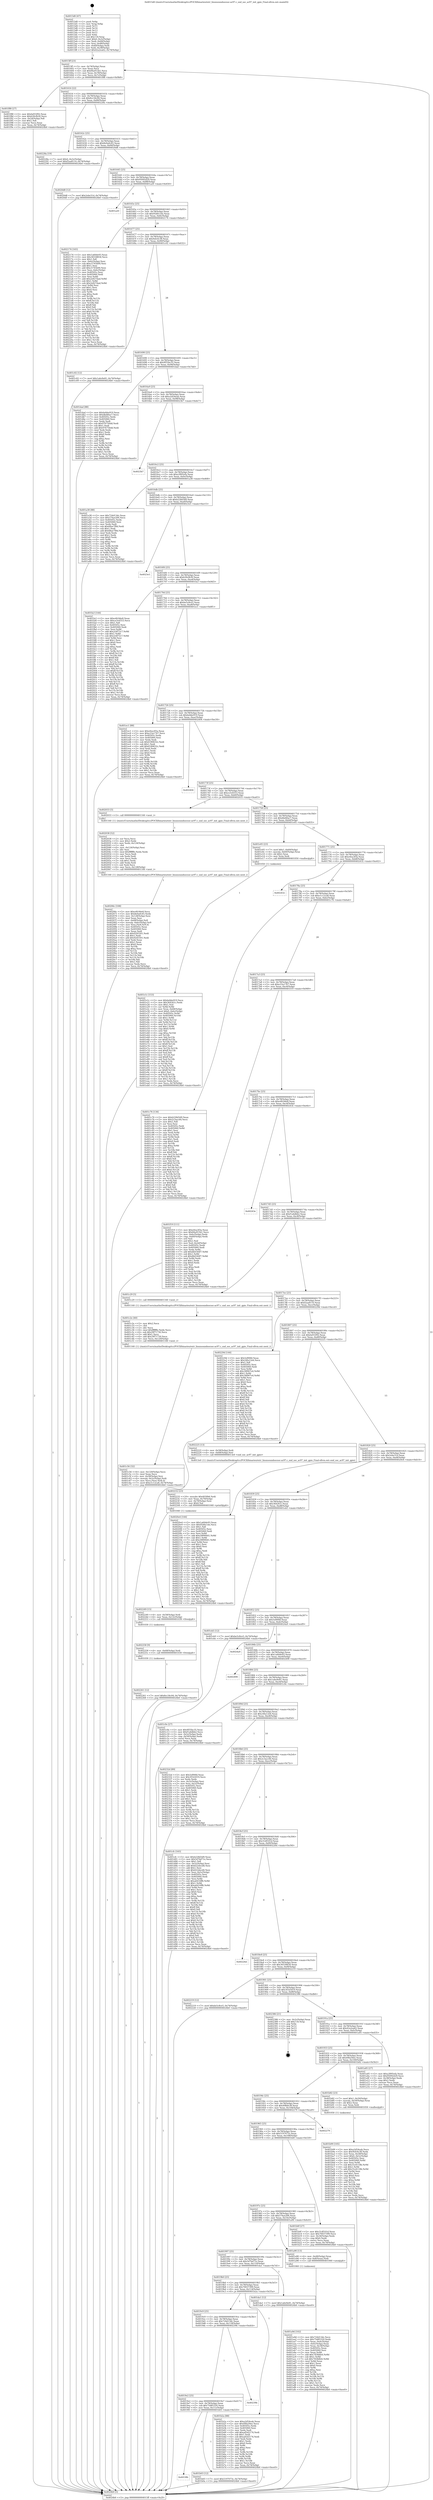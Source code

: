 digraph "0x4015d0" {
  label = "0x4015d0 (/mnt/c/Users/mathe/Desktop/tcc/POCII/binaries/extr_linuxsoundsocsoc-ac97.c_snd_soc_ac97_init_gpio_Final-ollvm.out::main(0))"
  labelloc = "t"
  node[shape=record]

  Entry [label="",width=0.3,height=0.3,shape=circle,fillcolor=black,style=filled]
  "0x4015ff" [label="{
     0x4015ff [23]\l
     | [instrs]\l
     &nbsp;&nbsp;0x4015ff \<+3\>: mov -0x74(%rbp),%eax\l
     &nbsp;&nbsp;0x401602 \<+2\>: mov %eax,%ecx\l
     &nbsp;&nbsp;0x401604 \<+6\>: sub $0x84a915b1,%ecx\l
     &nbsp;&nbsp;0x40160a \<+3\>: mov %eax,-0x78(%rbp)\l
     &nbsp;&nbsp;0x40160d \<+3\>: mov %ecx,-0x7c(%rbp)\l
     &nbsp;&nbsp;0x401610 \<+6\>: je 0000000000401f88 \<main+0x9b8\>\l
  }"]
  "0x401f88" [label="{
     0x401f88 [27]\l
     | [instrs]\l
     &nbsp;&nbsp;0x401f88 \<+5\>: mov $0xfa055f92,%eax\l
     &nbsp;&nbsp;0x401f8d \<+5\>: mov $0xb30cfb30,%ecx\l
     &nbsp;&nbsp;0x401f92 \<+3\>: mov -0x2d(%rbp),%dl\l
     &nbsp;&nbsp;0x401f95 \<+3\>: test $0x1,%dl\l
     &nbsp;&nbsp;0x401f98 \<+3\>: cmovne %ecx,%eax\l
     &nbsp;&nbsp;0x401f9b \<+3\>: mov %eax,-0x74(%rbp)\l
     &nbsp;&nbsp;0x401f9e \<+5\>: jmp 00000000004024b0 \<main+0xee0\>\l
  }"]
  "0x401616" [label="{
     0x401616 [22]\l
     | [instrs]\l
     &nbsp;&nbsp;0x401616 \<+5\>: jmp 000000000040161b \<main+0x4b\>\l
     &nbsp;&nbsp;0x40161b \<+3\>: mov -0x78(%rbp),%eax\l
     &nbsp;&nbsp;0x40161e \<+5\>: sub $0x8cc34c04,%eax\l
     &nbsp;&nbsp;0x401623 \<+3\>: mov %eax,-0x80(%rbp)\l
     &nbsp;&nbsp;0x401626 \<+6\>: je 000000000040228a \<main+0xcba\>\l
  }"]
  Exit [label="",width=0.3,height=0.3,shape=circle,fillcolor=black,style=filled,peripheries=2]
  "0x40228a" [label="{
     0x40228a [19]\l
     | [instrs]\l
     &nbsp;&nbsp;0x40228a \<+7\>: movl $0x0,-0x3c(%rbp)\l
     &nbsp;&nbsp;0x402291 \<+7\>: movl $0xf2aa8110,-0x74(%rbp)\l
     &nbsp;&nbsp;0x402298 \<+5\>: jmp 00000000004024b0 \<main+0xee0\>\l
  }"]
  "0x40162c" [label="{
     0x40162c [25]\l
     | [instrs]\l
     &nbsp;&nbsp;0x40162c \<+5\>: jmp 0000000000401631 \<main+0x61\>\l
     &nbsp;&nbsp;0x401631 \<+3\>: mov -0x78(%rbp),%eax\l
     &nbsp;&nbsp;0x401634 \<+5\>: sub $0x8e0a0c45,%eax\l
     &nbsp;&nbsp;0x401639 \<+6\>: mov %eax,-0x84(%rbp)\l
     &nbsp;&nbsp;0x40163f \<+6\>: je 00000000004020d8 \<main+0xb08\>\l
  }"]
  "0x402261" [label="{
     0x402261 [12]\l
     | [instrs]\l
     &nbsp;&nbsp;0x402261 \<+7\>: movl $0x8cc34c04,-0x74(%rbp)\l
     &nbsp;&nbsp;0x402268 \<+5\>: jmp 00000000004024b0 \<main+0xee0\>\l
  }"]
  "0x4020d8" [label="{
     0x4020d8 [12]\l
     | [instrs]\l
     &nbsp;&nbsp;0x4020d8 \<+7\>: movl $0x2ebe31d,-0x74(%rbp)\l
     &nbsp;&nbsp;0x4020df \<+5\>: jmp 00000000004024b0 \<main+0xee0\>\l
  }"]
  "0x401645" [label="{
     0x401645 [25]\l
     | [instrs]\l
     &nbsp;&nbsp;0x401645 \<+5\>: jmp 000000000040164a \<main+0x7a\>\l
     &nbsp;&nbsp;0x40164a \<+3\>: mov -0x78(%rbp),%eax\l
     &nbsp;&nbsp;0x40164d \<+5\>: sub $0x95092d29,%eax\l
     &nbsp;&nbsp;0x401652 \<+6\>: mov %eax,-0x88(%rbp)\l
     &nbsp;&nbsp;0x401658 \<+6\>: je 0000000000401a20 \<main+0x450\>\l
  }"]
  "0x402258" [label="{
     0x402258 [9]\l
     | [instrs]\l
     &nbsp;&nbsp;0x402258 \<+4\>: mov -0x68(%rbp),%rdi\l
     &nbsp;&nbsp;0x40225c \<+5\>: call 0000000000401030 \<free@plt\>\l
     | [calls]\l
     &nbsp;&nbsp;0x401030 \{1\} (unknown)\l
  }"]
  "0x401a20" [label="{
     0x401a20\l
  }", style=dashed]
  "0x40165e" [label="{
     0x40165e [25]\l
     | [instrs]\l
     &nbsp;&nbsp;0x40165e \<+5\>: jmp 0000000000401663 \<main+0x93\>\l
     &nbsp;&nbsp;0x401663 \<+3\>: mov -0x78(%rbp),%eax\l
     &nbsp;&nbsp;0x401666 \<+5\>: sub $0x95d0c1de,%eax\l
     &nbsp;&nbsp;0x40166b \<+6\>: mov %eax,-0x8c(%rbp)\l
     &nbsp;&nbsp;0x401671 \<+6\>: je 0000000000402174 \<main+0xba4\>\l
  }"]
  "0x402249" [label="{
     0x402249 [15]\l
     | [instrs]\l
     &nbsp;&nbsp;0x402249 \<+4\>: mov -0x58(%rbp),%rdi\l
     &nbsp;&nbsp;0x40224d \<+6\>: mov %eax,-0x12c(%rbp)\l
     &nbsp;&nbsp;0x402253 \<+5\>: call 0000000000401030 \<free@plt\>\l
     | [calls]\l
     &nbsp;&nbsp;0x401030 \{1\} (unknown)\l
  }"]
  "0x402174" [label="{
     0x402174 [165]\l
     | [instrs]\l
     &nbsp;&nbsp;0x402174 \<+5\>: mov $0x1a60de93,%eax\l
     &nbsp;&nbsp;0x402179 \<+5\>: mov $0x36558834,%ecx\l
     &nbsp;&nbsp;0x40217e \<+2\>: mov $0x1,%dl\l
     &nbsp;&nbsp;0x402180 \<+3\>: mov -0x6c(%rbp),%esi\l
     &nbsp;&nbsp;0x402183 \<+6\>: sub $0xc5745b00,%esi\l
     &nbsp;&nbsp;0x402189 \<+3\>: add $0x1,%esi\l
     &nbsp;&nbsp;0x40218c \<+6\>: add $0xc5745b00,%esi\l
     &nbsp;&nbsp;0x402192 \<+3\>: mov %esi,-0x6c(%rbp)\l
     &nbsp;&nbsp;0x402195 \<+7\>: mov 0x40505c,%esi\l
     &nbsp;&nbsp;0x40219c \<+7\>: mov 0x405060,%edi\l
     &nbsp;&nbsp;0x4021a3 \<+3\>: mov %esi,%r8d\l
     &nbsp;&nbsp;0x4021a6 \<+7\>: add $0x2e827dad,%r8d\l
     &nbsp;&nbsp;0x4021ad \<+4\>: sub $0x1,%r8d\l
     &nbsp;&nbsp;0x4021b1 \<+7\>: sub $0x2e827dad,%r8d\l
     &nbsp;&nbsp;0x4021b8 \<+4\>: imul %r8d,%esi\l
     &nbsp;&nbsp;0x4021bc \<+3\>: and $0x1,%esi\l
     &nbsp;&nbsp;0x4021bf \<+3\>: cmp $0x0,%esi\l
     &nbsp;&nbsp;0x4021c2 \<+4\>: sete %r9b\l
     &nbsp;&nbsp;0x4021c6 \<+3\>: cmp $0xa,%edi\l
     &nbsp;&nbsp;0x4021c9 \<+4\>: setl %r10b\l
     &nbsp;&nbsp;0x4021cd \<+3\>: mov %r9b,%r11b\l
     &nbsp;&nbsp;0x4021d0 \<+4\>: xor $0xff,%r11b\l
     &nbsp;&nbsp;0x4021d4 \<+3\>: mov %r10b,%bl\l
     &nbsp;&nbsp;0x4021d7 \<+3\>: xor $0xff,%bl\l
     &nbsp;&nbsp;0x4021da \<+3\>: xor $0x0,%dl\l
     &nbsp;&nbsp;0x4021dd \<+3\>: mov %r11b,%r14b\l
     &nbsp;&nbsp;0x4021e0 \<+4\>: and $0x0,%r14b\l
     &nbsp;&nbsp;0x4021e4 \<+3\>: and %dl,%r9b\l
     &nbsp;&nbsp;0x4021e7 \<+3\>: mov %bl,%r15b\l
     &nbsp;&nbsp;0x4021ea \<+4\>: and $0x0,%r15b\l
     &nbsp;&nbsp;0x4021ee \<+3\>: and %dl,%r10b\l
     &nbsp;&nbsp;0x4021f1 \<+3\>: or %r9b,%r14b\l
     &nbsp;&nbsp;0x4021f4 \<+3\>: or %r10b,%r15b\l
     &nbsp;&nbsp;0x4021f7 \<+3\>: xor %r15b,%r14b\l
     &nbsp;&nbsp;0x4021fa \<+3\>: or %bl,%r11b\l
     &nbsp;&nbsp;0x4021fd \<+4\>: xor $0xff,%r11b\l
     &nbsp;&nbsp;0x402201 \<+3\>: or $0x0,%dl\l
     &nbsp;&nbsp;0x402204 \<+3\>: and %dl,%r11b\l
     &nbsp;&nbsp;0x402207 \<+3\>: or %r11b,%r14b\l
     &nbsp;&nbsp;0x40220a \<+4\>: test $0x1,%r14b\l
     &nbsp;&nbsp;0x40220e \<+3\>: cmovne %ecx,%eax\l
     &nbsp;&nbsp;0x402211 \<+3\>: mov %eax,-0x74(%rbp)\l
     &nbsp;&nbsp;0x402214 \<+5\>: jmp 00000000004024b0 \<main+0xee0\>\l
  }"]
  "0x401677" [label="{
     0x401677 [25]\l
     | [instrs]\l
     &nbsp;&nbsp;0x401677 \<+5\>: jmp 000000000040167c \<main+0xac\>\l
     &nbsp;&nbsp;0x40167c \<+3\>: mov -0x78(%rbp),%eax\l
     &nbsp;&nbsp;0x40167f \<+5\>: sub $0x9efc0c38,%eax\l
     &nbsp;&nbsp;0x401684 \<+6\>: mov %eax,-0x90(%rbp)\l
     &nbsp;&nbsp;0x40168a \<+6\>: je 0000000000401c02 \<main+0x632\>\l
  }"]
  "0x402232" [label="{
     0x402232 [23]\l
     | [instrs]\l
     &nbsp;&nbsp;0x402232 \<+10\>: movabs $0x4030b6,%rdi\l
     &nbsp;&nbsp;0x40223c \<+3\>: mov %eax,-0x70(%rbp)\l
     &nbsp;&nbsp;0x40223f \<+3\>: mov -0x70(%rbp),%esi\l
     &nbsp;&nbsp;0x402242 \<+2\>: mov $0x0,%al\l
     &nbsp;&nbsp;0x402244 \<+5\>: call 0000000000401040 \<printf@plt\>\l
     | [calls]\l
     &nbsp;&nbsp;0x401040 \{1\} (unknown)\l
  }"]
  "0x401c02" [label="{
     0x401c02 [12]\l
     | [instrs]\l
     &nbsp;&nbsp;0x401c02 \<+7\>: movl $0x1a6e9e81,-0x74(%rbp)\l
     &nbsp;&nbsp;0x401c09 \<+5\>: jmp 00000000004024b0 \<main+0xee0\>\l
  }"]
  "0x401690" [label="{
     0x401690 [25]\l
     | [instrs]\l
     &nbsp;&nbsp;0x401690 \<+5\>: jmp 0000000000401695 \<main+0xc5\>\l
     &nbsp;&nbsp;0x401695 \<+3\>: mov -0x78(%rbp),%eax\l
     &nbsp;&nbsp;0x401698 \<+5\>: sub $0x9f35bc35,%eax\l
     &nbsp;&nbsp;0x40169d \<+6\>: mov %eax,-0x94(%rbp)\l
     &nbsp;&nbsp;0x4016a3 \<+6\>: je 0000000000401dad \<main+0x7dd\>\l
  }"]
  "0x40206c" [label="{
     0x40206c [108]\l
     | [instrs]\l
     &nbsp;&nbsp;0x40206c \<+5\>: mov $0xe4fc9de8,%ecx\l
     &nbsp;&nbsp;0x402071 \<+5\>: mov $0x8e0a0c45,%edx\l
     &nbsp;&nbsp;0x402076 \<+6\>: mov -0x128(%rbp),%esi\l
     &nbsp;&nbsp;0x40207c \<+3\>: imul %eax,%esi\l
     &nbsp;&nbsp;0x40207f \<+4\>: mov -0x68(%rbp),%r8\l
     &nbsp;&nbsp;0x402083 \<+4\>: movslq -0x6c(%rbp),%r9\l
     &nbsp;&nbsp;0x402087 \<+4\>: mov %esi,(%r8,%r9,4)\l
     &nbsp;&nbsp;0x40208b \<+7\>: mov 0x40505c,%eax\l
     &nbsp;&nbsp;0x402092 \<+7\>: mov 0x405060,%esi\l
     &nbsp;&nbsp;0x402099 \<+2\>: mov %eax,%edi\l
     &nbsp;&nbsp;0x40209b \<+6\>: sub $0x9245501,%edi\l
     &nbsp;&nbsp;0x4020a1 \<+3\>: sub $0x1,%edi\l
     &nbsp;&nbsp;0x4020a4 \<+6\>: add $0x9245501,%edi\l
     &nbsp;&nbsp;0x4020aa \<+3\>: imul %edi,%eax\l
     &nbsp;&nbsp;0x4020ad \<+3\>: and $0x1,%eax\l
     &nbsp;&nbsp;0x4020b0 \<+3\>: cmp $0x0,%eax\l
     &nbsp;&nbsp;0x4020b3 \<+4\>: sete %r10b\l
     &nbsp;&nbsp;0x4020b7 \<+3\>: cmp $0xa,%esi\l
     &nbsp;&nbsp;0x4020ba \<+4\>: setl %r11b\l
     &nbsp;&nbsp;0x4020be \<+3\>: mov %r10b,%bl\l
     &nbsp;&nbsp;0x4020c1 \<+3\>: and %r11b,%bl\l
     &nbsp;&nbsp;0x4020c4 \<+3\>: xor %r11b,%r10b\l
     &nbsp;&nbsp;0x4020c7 \<+3\>: or %r10b,%bl\l
     &nbsp;&nbsp;0x4020ca \<+3\>: test $0x1,%bl\l
     &nbsp;&nbsp;0x4020cd \<+3\>: cmovne %edx,%ecx\l
     &nbsp;&nbsp;0x4020d0 \<+3\>: mov %ecx,-0x74(%rbp)\l
     &nbsp;&nbsp;0x4020d3 \<+5\>: jmp 00000000004024b0 \<main+0xee0\>\l
  }"]
  "0x401dad" [label="{
     0x401dad [88]\l
     | [instrs]\l
     &nbsp;&nbsp;0x401dad \<+5\>: mov $0xbebbe919,%eax\l
     &nbsp;&nbsp;0x401db2 \<+5\>: mov $0xdbd4fac7,%ecx\l
     &nbsp;&nbsp;0x401db7 \<+7\>: mov 0x40505c,%edx\l
     &nbsp;&nbsp;0x401dbe \<+7\>: mov 0x405060,%esi\l
     &nbsp;&nbsp;0x401dc5 \<+2\>: mov %edx,%edi\l
     &nbsp;&nbsp;0x401dc7 \<+6\>: sub $0x976756dd,%edi\l
     &nbsp;&nbsp;0x401dcd \<+3\>: sub $0x1,%edi\l
     &nbsp;&nbsp;0x401dd0 \<+6\>: add $0x976756dd,%edi\l
     &nbsp;&nbsp;0x401dd6 \<+3\>: imul %edi,%edx\l
     &nbsp;&nbsp;0x401dd9 \<+3\>: and $0x1,%edx\l
     &nbsp;&nbsp;0x401ddc \<+3\>: cmp $0x0,%edx\l
     &nbsp;&nbsp;0x401ddf \<+4\>: sete %r8b\l
     &nbsp;&nbsp;0x401de3 \<+3\>: cmp $0xa,%esi\l
     &nbsp;&nbsp;0x401de6 \<+4\>: setl %r9b\l
     &nbsp;&nbsp;0x401dea \<+3\>: mov %r8b,%r10b\l
     &nbsp;&nbsp;0x401ded \<+3\>: and %r9b,%r10b\l
     &nbsp;&nbsp;0x401df0 \<+3\>: xor %r9b,%r8b\l
     &nbsp;&nbsp;0x401df3 \<+3\>: or %r8b,%r10b\l
     &nbsp;&nbsp;0x401df6 \<+4\>: test $0x1,%r10b\l
     &nbsp;&nbsp;0x401dfa \<+3\>: cmovne %ecx,%eax\l
     &nbsp;&nbsp;0x401dfd \<+3\>: mov %eax,-0x74(%rbp)\l
     &nbsp;&nbsp;0x401e00 \<+5\>: jmp 00000000004024b0 \<main+0xee0\>\l
  }"]
  "0x4016a9" [label="{
     0x4016a9 [25]\l
     | [instrs]\l
     &nbsp;&nbsp;0x4016a9 \<+5\>: jmp 00000000004016ae \<main+0xde\>\l
     &nbsp;&nbsp;0x4016ae \<+3\>: mov -0x78(%rbp),%eax\l
     &nbsp;&nbsp;0x4016b1 \<+5\>: sub $0xa2d54eab,%eax\l
     &nbsp;&nbsp;0x4016b6 \<+6\>: mov %eax,-0x98(%rbp)\l
     &nbsp;&nbsp;0x4016bc \<+6\>: je 00000000004023b7 \<main+0xde7\>\l
  }"]
  "0x402038" [label="{
     0x402038 [52]\l
     | [instrs]\l
     &nbsp;&nbsp;0x402038 \<+2\>: xor %ecx,%ecx\l
     &nbsp;&nbsp;0x40203a \<+5\>: mov $0x2,%edx\l
     &nbsp;&nbsp;0x40203f \<+6\>: mov %edx,-0x124(%rbp)\l
     &nbsp;&nbsp;0x402045 \<+1\>: cltd\l
     &nbsp;&nbsp;0x402046 \<+6\>: mov -0x124(%rbp),%esi\l
     &nbsp;&nbsp;0x40204c \<+2\>: idiv %esi\l
     &nbsp;&nbsp;0x40204e \<+6\>: imul $0xfffffffe,%edx,%edx\l
     &nbsp;&nbsp;0x402054 \<+2\>: mov %ecx,%edi\l
     &nbsp;&nbsp;0x402056 \<+2\>: sub %edx,%edi\l
     &nbsp;&nbsp;0x402058 \<+2\>: mov %ecx,%edx\l
     &nbsp;&nbsp;0x40205a \<+3\>: sub $0x1,%edx\l
     &nbsp;&nbsp;0x40205d \<+2\>: add %edx,%edi\l
     &nbsp;&nbsp;0x40205f \<+2\>: sub %edi,%ecx\l
     &nbsp;&nbsp;0x402061 \<+6\>: mov %ecx,-0x128(%rbp)\l
     &nbsp;&nbsp;0x402067 \<+5\>: call 0000000000401160 \<next_i\>\l
     | [calls]\l
     &nbsp;&nbsp;0x401160 \{1\} (/mnt/c/Users/mathe/Desktop/tcc/POCII/binaries/extr_linuxsoundsocsoc-ac97.c_snd_soc_ac97_init_gpio_Final-ollvm.out::next_i)\l
  }"]
  "0x4023b7" [label="{
     0x4023b7\l
  }", style=dashed]
  "0x4016c2" [label="{
     0x4016c2 [25]\l
     | [instrs]\l
     &nbsp;&nbsp;0x4016c2 \<+5\>: jmp 00000000004016c7 \<main+0xf7\>\l
     &nbsp;&nbsp;0x4016c7 \<+3\>: mov -0x78(%rbp),%eax\l
     &nbsp;&nbsp;0x4016ca \<+5\>: sub $0xa3895efa,%eax\l
     &nbsp;&nbsp;0x4016cf \<+6\>: mov %eax,-0x9c(%rbp)\l
     &nbsp;&nbsp;0x4016d5 \<+6\>: je 0000000000401a38 \<main+0x468\>\l
  }"]
  "0x401e1c" [label="{
     0x401e1c [153]\l
     | [instrs]\l
     &nbsp;&nbsp;0x401e1c \<+5\>: mov $0xbebbe919,%ecx\l
     &nbsp;&nbsp;0x401e21 \<+5\>: mov $0x364261c,%edx\l
     &nbsp;&nbsp;0x401e26 \<+3\>: mov $0x1,%sil\l
     &nbsp;&nbsp;0x401e29 \<+3\>: xor %r8d,%r8d\l
     &nbsp;&nbsp;0x401e2c \<+4\>: mov %rax,-0x68(%rbp)\l
     &nbsp;&nbsp;0x401e30 \<+7\>: movl $0x0,-0x6c(%rbp)\l
     &nbsp;&nbsp;0x401e37 \<+8\>: mov 0x40505c,%r9d\l
     &nbsp;&nbsp;0x401e3f \<+8\>: mov 0x405060,%r10d\l
     &nbsp;&nbsp;0x401e47 \<+4\>: sub $0x1,%r8d\l
     &nbsp;&nbsp;0x401e4b \<+3\>: mov %r9d,%r11d\l
     &nbsp;&nbsp;0x401e4e \<+3\>: add %r8d,%r11d\l
     &nbsp;&nbsp;0x401e51 \<+4\>: imul %r11d,%r9d\l
     &nbsp;&nbsp;0x401e55 \<+4\>: and $0x1,%r9d\l
     &nbsp;&nbsp;0x401e59 \<+4\>: cmp $0x0,%r9d\l
     &nbsp;&nbsp;0x401e5d \<+3\>: sete %bl\l
     &nbsp;&nbsp;0x401e60 \<+4\>: cmp $0xa,%r10d\l
     &nbsp;&nbsp;0x401e64 \<+4\>: setl %r14b\l
     &nbsp;&nbsp;0x401e68 \<+3\>: mov %bl,%r15b\l
     &nbsp;&nbsp;0x401e6b \<+4\>: xor $0xff,%r15b\l
     &nbsp;&nbsp;0x401e6f \<+3\>: mov %r14b,%r12b\l
     &nbsp;&nbsp;0x401e72 \<+4\>: xor $0xff,%r12b\l
     &nbsp;&nbsp;0x401e76 \<+4\>: xor $0x1,%sil\l
     &nbsp;&nbsp;0x401e7a \<+3\>: mov %r15b,%r13b\l
     &nbsp;&nbsp;0x401e7d \<+4\>: and $0xff,%r13b\l
     &nbsp;&nbsp;0x401e81 \<+3\>: and %sil,%bl\l
     &nbsp;&nbsp;0x401e84 \<+3\>: mov %r12b,%al\l
     &nbsp;&nbsp;0x401e87 \<+2\>: and $0xff,%al\l
     &nbsp;&nbsp;0x401e89 \<+3\>: and %sil,%r14b\l
     &nbsp;&nbsp;0x401e8c \<+3\>: or %bl,%r13b\l
     &nbsp;&nbsp;0x401e8f \<+3\>: or %r14b,%al\l
     &nbsp;&nbsp;0x401e92 \<+3\>: xor %al,%r13b\l
     &nbsp;&nbsp;0x401e95 \<+3\>: or %r12b,%r15b\l
     &nbsp;&nbsp;0x401e98 \<+4\>: xor $0xff,%r15b\l
     &nbsp;&nbsp;0x401e9c \<+4\>: or $0x1,%sil\l
     &nbsp;&nbsp;0x401ea0 \<+3\>: and %sil,%r15b\l
     &nbsp;&nbsp;0x401ea3 \<+3\>: or %r15b,%r13b\l
     &nbsp;&nbsp;0x401ea6 \<+4\>: test $0x1,%r13b\l
     &nbsp;&nbsp;0x401eaa \<+3\>: cmovne %edx,%ecx\l
     &nbsp;&nbsp;0x401ead \<+3\>: mov %ecx,-0x74(%rbp)\l
     &nbsp;&nbsp;0x401eb0 \<+5\>: jmp 00000000004024b0 \<main+0xee0\>\l
  }"]
  "0x401a38" [label="{
     0x401a38 [88]\l
     | [instrs]\l
     &nbsp;&nbsp;0x401a38 \<+5\>: mov $0x724d13dc,%eax\l
     &nbsp;&nbsp;0x401a3d \<+5\>: mov $0x574ae206,%ecx\l
     &nbsp;&nbsp;0x401a42 \<+7\>: mov 0x40505c,%edx\l
     &nbsp;&nbsp;0x401a49 \<+7\>: mov 0x405060,%esi\l
     &nbsp;&nbsp;0x401a50 \<+2\>: mov %edx,%edi\l
     &nbsp;&nbsp;0x401a52 \<+6\>: sub $0x68ae7f8d,%edi\l
     &nbsp;&nbsp;0x401a58 \<+3\>: sub $0x1,%edi\l
     &nbsp;&nbsp;0x401a5b \<+6\>: add $0x68ae7f8d,%edi\l
     &nbsp;&nbsp;0x401a61 \<+3\>: imul %edi,%edx\l
     &nbsp;&nbsp;0x401a64 \<+3\>: and $0x1,%edx\l
     &nbsp;&nbsp;0x401a67 \<+3\>: cmp $0x0,%edx\l
     &nbsp;&nbsp;0x401a6a \<+4\>: sete %r8b\l
     &nbsp;&nbsp;0x401a6e \<+3\>: cmp $0xa,%esi\l
     &nbsp;&nbsp;0x401a71 \<+4\>: setl %r9b\l
     &nbsp;&nbsp;0x401a75 \<+3\>: mov %r8b,%r10b\l
     &nbsp;&nbsp;0x401a78 \<+3\>: and %r9b,%r10b\l
     &nbsp;&nbsp;0x401a7b \<+3\>: xor %r9b,%r8b\l
     &nbsp;&nbsp;0x401a7e \<+3\>: or %r8b,%r10b\l
     &nbsp;&nbsp;0x401a81 \<+4\>: test $0x1,%r10b\l
     &nbsp;&nbsp;0x401a85 \<+3\>: cmovne %ecx,%eax\l
     &nbsp;&nbsp;0x401a88 \<+3\>: mov %eax,-0x74(%rbp)\l
     &nbsp;&nbsp;0x401a8b \<+5\>: jmp 00000000004024b0 \<main+0xee0\>\l
  }"]
  "0x4016db" [label="{
     0x4016db [25]\l
     | [instrs]\l
     &nbsp;&nbsp;0x4016db \<+5\>: jmp 00000000004016e0 \<main+0x110\>\l
     &nbsp;&nbsp;0x4016e0 \<+3\>: mov -0x78(%rbp),%eax\l
     &nbsp;&nbsp;0x4016e3 \<+5\>: sub $0xb228d3d9,%eax\l
     &nbsp;&nbsp;0x4016e8 \<+6\>: mov %eax,-0xa0(%rbp)\l
     &nbsp;&nbsp;0x4016ee \<+6\>: je 00000000004023e5 \<main+0xe15\>\l
  }"]
  "0x401c56" [label="{
     0x401c56 [32]\l
     | [instrs]\l
     &nbsp;&nbsp;0x401c56 \<+6\>: mov -0x120(%rbp),%ecx\l
     &nbsp;&nbsp;0x401c5c \<+3\>: imul %eax,%ecx\l
     &nbsp;&nbsp;0x401c5f \<+4\>: mov -0x58(%rbp),%rsi\l
     &nbsp;&nbsp;0x401c63 \<+4\>: movslq -0x5c(%rbp),%rdi\l
     &nbsp;&nbsp;0x401c67 \<+3\>: mov %ecx,(%rsi,%rdi,4)\l
     &nbsp;&nbsp;0x401c6a \<+7\>: movl $0xe1c12ca8,-0x74(%rbp)\l
     &nbsp;&nbsp;0x401c71 \<+5\>: jmp 00000000004024b0 \<main+0xee0\>\l
  }"]
  "0x4023e5" [label="{
     0x4023e5\l
  }", style=dashed]
  "0x4016f4" [label="{
     0x4016f4 [25]\l
     | [instrs]\l
     &nbsp;&nbsp;0x4016f4 \<+5\>: jmp 00000000004016f9 \<main+0x129\>\l
     &nbsp;&nbsp;0x4016f9 \<+3\>: mov -0x78(%rbp),%eax\l
     &nbsp;&nbsp;0x4016fc \<+5\>: sub $0xb30cfb30,%eax\l
     &nbsp;&nbsp;0x401701 \<+6\>: mov %eax,-0xa4(%rbp)\l
     &nbsp;&nbsp;0x401707 \<+6\>: je 0000000000401fa3 \<main+0x9d3\>\l
  }"]
  "0x401c2e" [label="{
     0x401c2e [40]\l
     | [instrs]\l
     &nbsp;&nbsp;0x401c2e \<+5\>: mov $0x2,%ecx\l
     &nbsp;&nbsp;0x401c33 \<+1\>: cltd\l
     &nbsp;&nbsp;0x401c34 \<+2\>: idiv %ecx\l
     &nbsp;&nbsp;0x401c36 \<+6\>: imul $0xfffffffe,%edx,%ecx\l
     &nbsp;&nbsp;0x401c3c \<+6\>: sub $0x29f71730,%ecx\l
     &nbsp;&nbsp;0x401c42 \<+3\>: add $0x1,%ecx\l
     &nbsp;&nbsp;0x401c45 \<+6\>: add $0x29f71730,%ecx\l
     &nbsp;&nbsp;0x401c4b \<+6\>: mov %ecx,-0x120(%rbp)\l
     &nbsp;&nbsp;0x401c51 \<+5\>: call 0000000000401160 \<next_i\>\l
     | [calls]\l
     &nbsp;&nbsp;0x401160 \{1\} (/mnt/c/Users/mathe/Desktop/tcc/POCII/binaries/extr_linuxsoundsocsoc-ac97.c_snd_soc_ac97_init_gpio_Final-ollvm.out::next_i)\l
  }"]
  "0x401fa3" [label="{
     0x401fa3 [144]\l
     | [instrs]\l
     &nbsp;&nbsp;0x401fa3 \<+5\>: mov $0xe4fc9de8,%eax\l
     &nbsp;&nbsp;0x401fa8 \<+5\>: mov $0xce3c6553,%ecx\l
     &nbsp;&nbsp;0x401fad \<+2\>: mov $0x1,%dl\l
     &nbsp;&nbsp;0x401faf \<+7\>: mov 0x40505c,%esi\l
     &nbsp;&nbsp;0x401fb6 \<+7\>: mov 0x405060,%edi\l
     &nbsp;&nbsp;0x401fbd \<+3\>: mov %esi,%r8d\l
     &nbsp;&nbsp;0x401fc0 \<+7\>: add $0x2c6f72c7,%r8d\l
     &nbsp;&nbsp;0x401fc7 \<+4\>: sub $0x1,%r8d\l
     &nbsp;&nbsp;0x401fcb \<+7\>: sub $0x2c6f72c7,%r8d\l
     &nbsp;&nbsp;0x401fd2 \<+4\>: imul %r8d,%esi\l
     &nbsp;&nbsp;0x401fd6 \<+3\>: and $0x1,%esi\l
     &nbsp;&nbsp;0x401fd9 \<+3\>: cmp $0x0,%esi\l
     &nbsp;&nbsp;0x401fdc \<+4\>: sete %r9b\l
     &nbsp;&nbsp;0x401fe0 \<+3\>: cmp $0xa,%edi\l
     &nbsp;&nbsp;0x401fe3 \<+4\>: setl %r10b\l
     &nbsp;&nbsp;0x401fe7 \<+3\>: mov %r9b,%r11b\l
     &nbsp;&nbsp;0x401fea \<+4\>: xor $0xff,%r11b\l
     &nbsp;&nbsp;0x401fee \<+3\>: mov %r10b,%bl\l
     &nbsp;&nbsp;0x401ff1 \<+3\>: xor $0xff,%bl\l
     &nbsp;&nbsp;0x401ff4 \<+3\>: xor $0x1,%dl\l
     &nbsp;&nbsp;0x401ff7 \<+3\>: mov %r11b,%r14b\l
     &nbsp;&nbsp;0x401ffa \<+4\>: and $0xff,%r14b\l
     &nbsp;&nbsp;0x401ffe \<+3\>: and %dl,%r9b\l
     &nbsp;&nbsp;0x402001 \<+3\>: mov %bl,%r15b\l
     &nbsp;&nbsp;0x402004 \<+4\>: and $0xff,%r15b\l
     &nbsp;&nbsp;0x402008 \<+3\>: and %dl,%r10b\l
     &nbsp;&nbsp;0x40200b \<+3\>: or %r9b,%r14b\l
     &nbsp;&nbsp;0x40200e \<+3\>: or %r10b,%r15b\l
     &nbsp;&nbsp;0x402011 \<+3\>: xor %r15b,%r14b\l
     &nbsp;&nbsp;0x402014 \<+3\>: or %bl,%r11b\l
     &nbsp;&nbsp;0x402017 \<+4\>: xor $0xff,%r11b\l
     &nbsp;&nbsp;0x40201b \<+3\>: or $0x1,%dl\l
     &nbsp;&nbsp;0x40201e \<+3\>: and %dl,%r11b\l
     &nbsp;&nbsp;0x402021 \<+3\>: or %r11b,%r14b\l
     &nbsp;&nbsp;0x402024 \<+4\>: test $0x1,%r14b\l
     &nbsp;&nbsp;0x402028 \<+3\>: cmovne %ecx,%eax\l
     &nbsp;&nbsp;0x40202b \<+3\>: mov %eax,-0x74(%rbp)\l
     &nbsp;&nbsp;0x40202e \<+5\>: jmp 00000000004024b0 \<main+0xee0\>\l
  }"]
  "0x40170d" [label="{
     0x40170d [25]\l
     | [instrs]\l
     &nbsp;&nbsp;0x40170d \<+5\>: jmp 0000000000401712 \<main+0x142\>\l
     &nbsp;&nbsp;0x401712 \<+3\>: mov -0x78(%rbp),%eax\l
     &nbsp;&nbsp;0x401715 \<+5\>: sub $0xbe5c8ce5,%eax\l
     &nbsp;&nbsp;0x40171a \<+6\>: mov %eax,-0xa8(%rbp)\l
     &nbsp;&nbsp;0x401720 \<+6\>: je 0000000000401ec1 \<main+0x8f1\>\l
  }"]
  "0x401b99" [label="{
     0x401b99 [105]\l
     | [instrs]\l
     &nbsp;&nbsp;0x401b99 \<+5\>: mov $0xa2d54eab,%ecx\l
     &nbsp;&nbsp;0x401b9e \<+5\>: mov $0x9efc0c38,%edx\l
     &nbsp;&nbsp;0x401ba3 \<+4\>: mov %rax,-0x58(%rbp)\l
     &nbsp;&nbsp;0x401ba7 \<+7\>: movl $0x0,-0x5c(%rbp)\l
     &nbsp;&nbsp;0x401bae \<+7\>: mov 0x40505c,%esi\l
     &nbsp;&nbsp;0x401bb5 \<+8\>: mov 0x405060,%r8d\l
     &nbsp;&nbsp;0x401bbd \<+3\>: mov %esi,%r9d\l
     &nbsp;&nbsp;0x401bc0 \<+7\>: sub $0x31e4118b,%r9d\l
     &nbsp;&nbsp;0x401bc7 \<+4\>: sub $0x1,%r9d\l
     &nbsp;&nbsp;0x401bcb \<+7\>: add $0x31e4118b,%r9d\l
     &nbsp;&nbsp;0x401bd2 \<+4\>: imul %r9d,%esi\l
     &nbsp;&nbsp;0x401bd6 \<+3\>: and $0x1,%esi\l
     &nbsp;&nbsp;0x401bd9 \<+3\>: cmp $0x0,%esi\l
     &nbsp;&nbsp;0x401bdc \<+4\>: sete %r10b\l
     &nbsp;&nbsp;0x401be0 \<+4\>: cmp $0xa,%r8d\l
     &nbsp;&nbsp;0x401be4 \<+4\>: setl %r11b\l
     &nbsp;&nbsp;0x401be8 \<+3\>: mov %r10b,%bl\l
     &nbsp;&nbsp;0x401beb \<+3\>: and %r11b,%bl\l
     &nbsp;&nbsp;0x401bee \<+3\>: xor %r11b,%r10b\l
     &nbsp;&nbsp;0x401bf1 \<+3\>: or %r10b,%bl\l
     &nbsp;&nbsp;0x401bf4 \<+3\>: test $0x1,%bl\l
     &nbsp;&nbsp;0x401bf7 \<+3\>: cmovne %edx,%ecx\l
     &nbsp;&nbsp;0x401bfa \<+3\>: mov %ecx,-0x74(%rbp)\l
     &nbsp;&nbsp;0x401bfd \<+5\>: jmp 00000000004024b0 \<main+0xee0\>\l
  }"]
  "0x401ec1" [label="{
     0x401ec1 [88]\l
     | [instrs]\l
     &nbsp;&nbsp;0x401ec1 \<+5\>: mov $0xe0ea3f3a,%eax\l
     &nbsp;&nbsp;0x401ec6 \<+5\>: mov $0xe33a1767,%ecx\l
     &nbsp;&nbsp;0x401ecb \<+7\>: mov 0x40505c,%edx\l
     &nbsp;&nbsp;0x401ed2 \<+7\>: mov 0x405060,%esi\l
     &nbsp;&nbsp;0x401ed9 \<+2\>: mov %edx,%edi\l
     &nbsp;&nbsp;0x401edb \<+6\>: sub $0x6180632c,%edi\l
     &nbsp;&nbsp;0x401ee1 \<+3\>: sub $0x1,%edi\l
     &nbsp;&nbsp;0x401ee4 \<+6\>: add $0x6180632c,%edi\l
     &nbsp;&nbsp;0x401eea \<+3\>: imul %edi,%edx\l
     &nbsp;&nbsp;0x401eed \<+3\>: and $0x1,%edx\l
     &nbsp;&nbsp;0x401ef0 \<+3\>: cmp $0x0,%edx\l
     &nbsp;&nbsp;0x401ef3 \<+4\>: sete %r8b\l
     &nbsp;&nbsp;0x401ef7 \<+3\>: cmp $0xa,%esi\l
     &nbsp;&nbsp;0x401efa \<+4\>: setl %r9b\l
     &nbsp;&nbsp;0x401efe \<+3\>: mov %r8b,%r10b\l
     &nbsp;&nbsp;0x401f01 \<+3\>: and %r9b,%r10b\l
     &nbsp;&nbsp;0x401f04 \<+3\>: xor %r9b,%r8b\l
     &nbsp;&nbsp;0x401f07 \<+3\>: or %r8b,%r10b\l
     &nbsp;&nbsp;0x401f0a \<+4\>: test $0x1,%r10b\l
     &nbsp;&nbsp;0x401f0e \<+3\>: cmovne %ecx,%eax\l
     &nbsp;&nbsp;0x401f11 \<+3\>: mov %eax,-0x74(%rbp)\l
     &nbsp;&nbsp;0x401f14 \<+5\>: jmp 00000000004024b0 \<main+0xee0\>\l
  }"]
  "0x401726" [label="{
     0x401726 [25]\l
     | [instrs]\l
     &nbsp;&nbsp;0x401726 \<+5\>: jmp 000000000040172b \<main+0x15b\>\l
     &nbsp;&nbsp;0x40172b \<+3\>: mov -0x78(%rbp),%eax\l
     &nbsp;&nbsp;0x40172e \<+5\>: sub $0xbebbe919,%eax\l
     &nbsp;&nbsp;0x401733 \<+6\>: mov %eax,-0xac(%rbp)\l
     &nbsp;&nbsp;0x401739 \<+6\>: je 0000000000402404 \<main+0xe34\>\l
  }"]
  "0x4019fb" [label="{
     0x4019fb\l
  }", style=dashed]
  "0x402404" [label="{
     0x402404\l
  }", style=dashed]
  "0x40173f" [label="{
     0x40173f [25]\l
     | [instrs]\l
     &nbsp;&nbsp;0x40173f \<+5\>: jmp 0000000000401744 \<main+0x174\>\l
     &nbsp;&nbsp;0x401744 \<+3\>: mov -0x78(%rbp),%eax\l
     &nbsp;&nbsp;0x401747 \<+5\>: sub $0xce3c6553,%eax\l
     &nbsp;&nbsp;0x40174c \<+6\>: mov %eax,-0xb0(%rbp)\l
     &nbsp;&nbsp;0x401752 \<+6\>: je 0000000000402033 \<main+0xa63\>\l
  }"]
  "0x401b03" [label="{
     0x401b03 [12]\l
     | [instrs]\l
     &nbsp;&nbsp;0x401b03 \<+7\>: movl $0x5197073c,-0x74(%rbp)\l
     &nbsp;&nbsp;0x401b0a \<+5\>: jmp 00000000004024b0 \<main+0xee0\>\l
  }"]
  "0x402033" [label="{
     0x402033 [5]\l
     | [instrs]\l
     &nbsp;&nbsp;0x402033 \<+5\>: call 0000000000401160 \<next_i\>\l
     | [calls]\l
     &nbsp;&nbsp;0x401160 \{1\} (/mnt/c/Users/mathe/Desktop/tcc/POCII/binaries/extr_linuxsoundsocsoc-ac97.c_snd_soc_ac97_init_gpio_Final-ollvm.out::next_i)\l
  }"]
  "0x401758" [label="{
     0x401758 [25]\l
     | [instrs]\l
     &nbsp;&nbsp;0x401758 \<+5\>: jmp 000000000040175d \<main+0x18d\>\l
     &nbsp;&nbsp;0x40175d \<+3\>: mov -0x78(%rbp),%eax\l
     &nbsp;&nbsp;0x401760 \<+5\>: sub $0xdbd4fac7,%eax\l
     &nbsp;&nbsp;0x401765 \<+6\>: mov %eax,-0xb4(%rbp)\l
     &nbsp;&nbsp;0x40176b \<+6\>: je 0000000000401e05 \<main+0x835\>\l
  }"]
  "0x4019e2" [label="{
     0x4019e2 [25]\l
     | [instrs]\l
     &nbsp;&nbsp;0x4019e2 \<+5\>: jmp 00000000004019e7 \<main+0x417\>\l
     &nbsp;&nbsp;0x4019e7 \<+3\>: mov -0x78(%rbp),%eax\l
     &nbsp;&nbsp;0x4019ea \<+5\>: sub $0x75d85320,%eax\l
     &nbsp;&nbsp;0x4019ef \<+6\>: mov %eax,-0x11c(%rbp)\l
     &nbsp;&nbsp;0x4019f5 \<+6\>: je 0000000000401b03 \<main+0x533\>\l
  }"]
  "0x401e05" [label="{
     0x401e05 [23]\l
     | [instrs]\l
     &nbsp;&nbsp;0x401e05 \<+7\>: movl $0x1,-0x60(%rbp)\l
     &nbsp;&nbsp;0x401e0c \<+4\>: movslq -0x60(%rbp),%rax\l
     &nbsp;&nbsp;0x401e10 \<+4\>: shl $0x2,%rax\l
     &nbsp;&nbsp;0x401e14 \<+3\>: mov %rax,%rdi\l
     &nbsp;&nbsp;0x401e17 \<+5\>: call 0000000000401050 \<malloc@plt\>\l
     | [calls]\l
     &nbsp;&nbsp;0x401050 \{1\} (unknown)\l
  }"]
  "0x401771" [label="{
     0x401771 [25]\l
     | [instrs]\l
     &nbsp;&nbsp;0x401771 \<+5\>: jmp 0000000000401776 \<main+0x1a6\>\l
     &nbsp;&nbsp;0x401776 \<+3\>: mov -0x78(%rbp),%eax\l
     &nbsp;&nbsp;0x401779 \<+5\>: sub $0xe0ea3f3a,%eax\l
     &nbsp;&nbsp;0x40177e \<+6\>: mov %eax,-0xb8(%rbp)\l
     &nbsp;&nbsp;0x401784 \<+6\>: je 0000000000402432 \<main+0xe62\>\l
  }"]
  "0x40239b" [label="{
     0x40239b\l
  }", style=dashed]
  "0x402432" [label="{
     0x402432\l
  }", style=dashed]
  "0x40178a" [label="{
     0x40178a [25]\l
     | [instrs]\l
     &nbsp;&nbsp;0x40178a \<+5\>: jmp 000000000040178f \<main+0x1bf\>\l
     &nbsp;&nbsp;0x40178f \<+3\>: mov -0x78(%rbp),%eax\l
     &nbsp;&nbsp;0x401792 \<+5\>: sub $0xe1c12ca8,%eax\l
     &nbsp;&nbsp;0x401797 \<+6\>: mov %eax,-0xbc(%rbp)\l
     &nbsp;&nbsp;0x40179d \<+6\>: je 0000000000401c76 \<main+0x6a6\>\l
  }"]
  "0x4019c9" [label="{
     0x4019c9 [25]\l
     | [instrs]\l
     &nbsp;&nbsp;0x4019c9 \<+5\>: jmp 00000000004019ce \<main+0x3fe\>\l
     &nbsp;&nbsp;0x4019ce \<+3\>: mov -0x78(%rbp),%eax\l
     &nbsp;&nbsp;0x4019d1 \<+5\>: sub $0x724d13dc,%eax\l
     &nbsp;&nbsp;0x4019d6 \<+6\>: mov %eax,-0x118(%rbp)\l
     &nbsp;&nbsp;0x4019dc \<+6\>: je 000000000040239b \<main+0xdcb\>\l
  }"]
  "0x401c76" [label="{
     0x401c76 [134]\l
     | [instrs]\l
     &nbsp;&nbsp;0x401c76 \<+5\>: mov $0xb228d3d9,%eax\l
     &nbsp;&nbsp;0x401c7b \<+5\>: mov $0x2c3acc44,%ecx\l
     &nbsp;&nbsp;0x401c80 \<+2\>: mov $0x1,%dl\l
     &nbsp;&nbsp;0x401c82 \<+2\>: xor %esi,%esi\l
     &nbsp;&nbsp;0x401c84 \<+7\>: mov 0x40505c,%edi\l
     &nbsp;&nbsp;0x401c8b \<+8\>: mov 0x405060,%r8d\l
     &nbsp;&nbsp;0x401c93 \<+3\>: sub $0x1,%esi\l
     &nbsp;&nbsp;0x401c96 \<+3\>: mov %edi,%r9d\l
     &nbsp;&nbsp;0x401c99 \<+3\>: add %esi,%r9d\l
     &nbsp;&nbsp;0x401c9c \<+4\>: imul %r9d,%edi\l
     &nbsp;&nbsp;0x401ca0 \<+3\>: and $0x1,%edi\l
     &nbsp;&nbsp;0x401ca3 \<+3\>: cmp $0x0,%edi\l
     &nbsp;&nbsp;0x401ca6 \<+4\>: sete %r10b\l
     &nbsp;&nbsp;0x401caa \<+4\>: cmp $0xa,%r8d\l
     &nbsp;&nbsp;0x401cae \<+4\>: setl %r11b\l
     &nbsp;&nbsp;0x401cb2 \<+3\>: mov %r10b,%bl\l
     &nbsp;&nbsp;0x401cb5 \<+3\>: xor $0xff,%bl\l
     &nbsp;&nbsp;0x401cb8 \<+3\>: mov %r11b,%r14b\l
     &nbsp;&nbsp;0x401cbb \<+4\>: xor $0xff,%r14b\l
     &nbsp;&nbsp;0x401cbf \<+3\>: xor $0x0,%dl\l
     &nbsp;&nbsp;0x401cc2 \<+3\>: mov %bl,%r15b\l
     &nbsp;&nbsp;0x401cc5 \<+4\>: and $0x0,%r15b\l
     &nbsp;&nbsp;0x401cc9 \<+3\>: and %dl,%r10b\l
     &nbsp;&nbsp;0x401ccc \<+3\>: mov %r14b,%r12b\l
     &nbsp;&nbsp;0x401ccf \<+4\>: and $0x0,%r12b\l
     &nbsp;&nbsp;0x401cd3 \<+3\>: and %dl,%r11b\l
     &nbsp;&nbsp;0x401cd6 \<+3\>: or %r10b,%r15b\l
     &nbsp;&nbsp;0x401cd9 \<+3\>: or %r11b,%r12b\l
     &nbsp;&nbsp;0x401cdc \<+3\>: xor %r12b,%r15b\l
     &nbsp;&nbsp;0x401cdf \<+3\>: or %r14b,%bl\l
     &nbsp;&nbsp;0x401ce2 \<+3\>: xor $0xff,%bl\l
     &nbsp;&nbsp;0x401ce5 \<+3\>: or $0x0,%dl\l
     &nbsp;&nbsp;0x401ce8 \<+2\>: and %dl,%bl\l
     &nbsp;&nbsp;0x401cea \<+3\>: or %bl,%r15b\l
     &nbsp;&nbsp;0x401ced \<+4\>: test $0x1,%r15b\l
     &nbsp;&nbsp;0x401cf1 \<+3\>: cmovne %ecx,%eax\l
     &nbsp;&nbsp;0x401cf4 \<+3\>: mov %eax,-0x74(%rbp)\l
     &nbsp;&nbsp;0x401cf7 \<+5\>: jmp 00000000004024b0 \<main+0xee0\>\l
  }"]
  "0x4017a3" [label="{
     0x4017a3 [25]\l
     | [instrs]\l
     &nbsp;&nbsp;0x4017a3 \<+5\>: jmp 00000000004017a8 \<main+0x1d8\>\l
     &nbsp;&nbsp;0x4017a8 \<+3\>: mov -0x78(%rbp),%eax\l
     &nbsp;&nbsp;0x4017ab \<+5\>: sub $0xe33a1767,%eax\l
     &nbsp;&nbsp;0x4017b0 \<+6\>: mov %eax,-0xc0(%rbp)\l
     &nbsp;&nbsp;0x4017b6 \<+6\>: je 0000000000401f19 \<main+0x949\>\l
  }"]
  "0x401b2a" [label="{
     0x401b2a [88]\l
     | [instrs]\l
     &nbsp;&nbsp;0x401b2a \<+5\>: mov $0xa2d54eab,%eax\l
     &nbsp;&nbsp;0x401b2f \<+5\>: mov $0x49fa59ee,%ecx\l
     &nbsp;&nbsp;0x401b34 \<+7\>: mov 0x40505c,%edx\l
     &nbsp;&nbsp;0x401b3b \<+7\>: mov 0x405060,%esi\l
     &nbsp;&nbsp;0x401b42 \<+2\>: mov %edx,%edi\l
     &nbsp;&nbsp;0x401b44 \<+6\>: add $0xad5d2174,%edi\l
     &nbsp;&nbsp;0x401b4a \<+3\>: sub $0x1,%edi\l
     &nbsp;&nbsp;0x401b4d \<+6\>: sub $0xad5d2174,%edi\l
     &nbsp;&nbsp;0x401b53 \<+3\>: imul %edi,%edx\l
     &nbsp;&nbsp;0x401b56 \<+3\>: and $0x1,%edx\l
     &nbsp;&nbsp;0x401b59 \<+3\>: cmp $0x0,%edx\l
     &nbsp;&nbsp;0x401b5c \<+4\>: sete %r8b\l
     &nbsp;&nbsp;0x401b60 \<+3\>: cmp $0xa,%esi\l
     &nbsp;&nbsp;0x401b63 \<+4\>: setl %r9b\l
     &nbsp;&nbsp;0x401b67 \<+3\>: mov %r8b,%r10b\l
     &nbsp;&nbsp;0x401b6a \<+3\>: and %r9b,%r10b\l
     &nbsp;&nbsp;0x401b6d \<+3\>: xor %r9b,%r8b\l
     &nbsp;&nbsp;0x401b70 \<+3\>: or %r8b,%r10b\l
     &nbsp;&nbsp;0x401b73 \<+4\>: test $0x1,%r10b\l
     &nbsp;&nbsp;0x401b77 \<+3\>: cmovne %ecx,%eax\l
     &nbsp;&nbsp;0x401b7a \<+3\>: mov %eax,-0x74(%rbp)\l
     &nbsp;&nbsp;0x401b7d \<+5\>: jmp 00000000004024b0 \<main+0xee0\>\l
  }"]
  "0x401f19" [label="{
     0x401f19 [111]\l
     | [instrs]\l
     &nbsp;&nbsp;0x401f19 \<+5\>: mov $0xe0ea3f3a,%eax\l
     &nbsp;&nbsp;0x401f1e \<+5\>: mov $0x84a915b1,%ecx\l
     &nbsp;&nbsp;0x401f23 \<+3\>: mov -0x6c(%rbp),%edx\l
     &nbsp;&nbsp;0x401f26 \<+3\>: cmp -0x60(%rbp),%edx\l
     &nbsp;&nbsp;0x401f29 \<+4\>: setl %sil\l
     &nbsp;&nbsp;0x401f2d \<+4\>: and $0x1,%sil\l
     &nbsp;&nbsp;0x401f31 \<+4\>: mov %sil,-0x2d(%rbp)\l
     &nbsp;&nbsp;0x401f35 \<+7\>: mov 0x40505c,%edx\l
     &nbsp;&nbsp;0x401f3c \<+7\>: mov 0x405060,%edi\l
     &nbsp;&nbsp;0x401f43 \<+3\>: mov %edx,%r8d\l
     &nbsp;&nbsp;0x401f46 \<+7\>: add $0xdb4344f7,%r8d\l
     &nbsp;&nbsp;0x401f4d \<+4\>: sub $0x1,%r8d\l
     &nbsp;&nbsp;0x401f51 \<+7\>: sub $0xdb4344f7,%r8d\l
     &nbsp;&nbsp;0x401f58 \<+4\>: imul %r8d,%edx\l
     &nbsp;&nbsp;0x401f5c \<+3\>: and $0x1,%edx\l
     &nbsp;&nbsp;0x401f5f \<+3\>: cmp $0x0,%edx\l
     &nbsp;&nbsp;0x401f62 \<+4\>: sete %sil\l
     &nbsp;&nbsp;0x401f66 \<+3\>: cmp $0xa,%edi\l
     &nbsp;&nbsp;0x401f69 \<+4\>: setl %r9b\l
     &nbsp;&nbsp;0x401f6d \<+3\>: mov %sil,%r10b\l
     &nbsp;&nbsp;0x401f70 \<+3\>: and %r9b,%r10b\l
     &nbsp;&nbsp;0x401f73 \<+3\>: xor %r9b,%sil\l
     &nbsp;&nbsp;0x401f76 \<+3\>: or %sil,%r10b\l
     &nbsp;&nbsp;0x401f79 \<+4\>: test $0x1,%r10b\l
     &nbsp;&nbsp;0x401f7d \<+3\>: cmovne %ecx,%eax\l
     &nbsp;&nbsp;0x401f80 \<+3\>: mov %eax,-0x74(%rbp)\l
     &nbsp;&nbsp;0x401f83 \<+5\>: jmp 00000000004024b0 \<main+0xee0\>\l
  }"]
  "0x4017bc" [label="{
     0x4017bc [25]\l
     | [instrs]\l
     &nbsp;&nbsp;0x4017bc \<+5\>: jmp 00000000004017c1 \<main+0x1f1\>\l
     &nbsp;&nbsp;0x4017c1 \<+3\>: mov -0x78(%rbp),%eax\l
     &nbsp;&nbsp;0x4017c4 \<+5\>: sub $0xe4fc9de8,%eax\l
     &nbsp;&nbsp;0x4017c9 \<+6\>: mov %eax,-0xc4(%rbp)\l
     &nbsp;&nbsp;0x4017cf \<+6\>: je 000000000040243e \<main+0xe6e\>\l
  }"]
  "0x4019b0" [label="{
     0x4019b0 [25]\l
     | [instrs]\l
     &nbsp;&nbsp;0x4019b0 \<+5\>: jmp 00000000004019b5 \<main+0x3e5\>\l
     &nbsp;&nbsp;0x4019b5 \<+3\>: mov -0x78(%rbp),%eax\l
     &nbsp;&nbsp;0x4019b8 \<+5\>: sub $0x70037399,%eax\l
     &nbsp;&nbsp;0x4019bd \<+6\>: mov %eax,-0x114(%rbp)\l
     &nbsp;&nbsp;0x4019c3 \<+6\>: je 0000000000401b2a \<main+0x55a\>\l
  }"]
  "0x40243e" [label="{
     0x40243e\l
  }", style=dashed]
  "0x4017d5" [label="{
     0x4017d5 [25]\l
     | [instrs]\l
     &nbsp;&nbsp;0x4017d5 \<+5\>: jmp 00000000004017da \<main+0x20a\>\l
     &nbsp;&nbsp;0x4017da \<+3\>: mov -0x78(%rbp),%eax\l
     &nbsp;&nbsp;0x4017dd \<+5\>: sub $0xf1a6dbb2,%eax\l
     &nbsp;&nbsp;0x4017e2 \<+6\>: mov %eax,-0xc8(%rbp)\l
     &nbsp;&nbsp;0x4017e8 \<+6\>: je 0000000000401c29 \<main+0x659\>\l
  }"]
  "0x401da1" [label="{
     0x401da1 [12]\l
     | [instrs]\l
     &nbsp;&nbsp;0x401da1 \<+7\>: movl $0x1a6e9e81,-0x74(%rbp)\l
     &nbsp;&nbsp;0x401da8 \<+5\>: jmp 00000000004024b0 \<main+0xee0\>\l
  }"]
  "0x401c29" [label="{
     0x401c29 [5]\l
     | [instrs]\l
     &nbsp;&nbsp;0x401c29 \<+5\>: call 0000000000401160 \<next_i\>\l
     | [calls]\l
     &nbsp;&nbsp;0x401160 \{1\} (/mnt/c/Users/mathe/Desktop/tcc/POCII/binaries/extr_linuxsoundsocsoc-ac97.c_snd_soc_ac97_init_gpio_Final-ollvm.out::next_i)\l
  }"]
  "0x4017ee" [label="{
     0x4017ee [25]\l
     | [instrs]\l
     &nbsp;&nbsp;0x4017ee \<+5\>: jmp 00000000004017f3 \<main+0x223\>\l
     &nbsp;&nbsp;0x4017f3 \<+3\>: mov -0x78(%rbp),%eax\l
     &nbsp;&nbsp;0x4017f6 \<+5\>: sub $0xf2aa8110,%eax\l
     &nbsp;&nbsp;0x4017fb \<+6\>: mov %eax,-0xcc(%rbp)\l
     &nbsp;&nbsp;0x401801 \<+6\>: je 000000000040229d \<main+0xccd\>\l
  }"]
  "0x401a9d" [label="{
     0x401a9d [102]\l
     | [instrs]\l
     &nbsp;&nbsp;0x401a9d \<+5\>: mov $0x724d13dc,%ecx\l
     &nbsp;&nbsp;0x401aa2 \<+5\>: mov $0x75d85320,%edx\l
     &nbsp;&nbsp;0x401aa7 \<+3\>: mov %eax,-0x4c(%rbp)\l
     &nbsp;&nbsp;0x401aaa \<+3\>: mov -0x4c(%rbp),%eax\l
     &nbsp;&nbsp;0x401aad \<+3\>: mov %eax,-0x34(%rbp)\l
     &nbsp;&nbsp;0x401ab0 \<+7\>: mov 0x40505c,%eax\l
     &nbsp;&nbsp;0x401ab7 \<+7\>: mov 0x405060,%esi\l
     &nbsp;&nbsp;0x401abe \<+3\>: mov %eax,%r8d\l
     &nbsp;&nbsp;0x401ac1 \<+7\>: add $0x7458dfe6,%r8d\l
     &nbsp;&nbsp;0x401ac8 \<+4\>: sub $0x1,%r8d\l
     &nbsp;&nbsp;0x401acc \<+7\>: sub $0x7458dfe6,%r8d\l
     &nbsp;&nbsp;0x401ad3 \<+4\>: imul %r8d,%eax\l
     &nbsp;&nbsp;0x401ad7 \<+3\>: and $0x1,%eax\l
     &nbsp;&nbsp;0x401ada \<+3\>: cmp $0x0,%eax\l
     &nbsp;&nbsp;0x401add \<+4\>: sete %r9b\l
     &nbsp;&nbsp;0x401ae1 \<+3\>: cmp $0xa,%esi\l
     &nbsp;&nbsp;0x401ae4 \<+4\>: setl %r10b\l
     &nbsp;&nbsp;0x401ae8 \<+3\>: mov %r9b,%r11b\l
     &nbsp;&nbsp;0x401aeb \<+3\>: and %r10b,%r11b\l
     &nbsp;&nbsp;0x401aee \<+3\>: xor %r10b,%r9b\l
     &nbsp;&nbsp;0x401af1 \<+3\>: or %r9b,%r11b\l
     &nbsp;&nbsp;0x401af4 \<+4\>: test $0x1,%r11b\l
     &nbsp;&nbsp;0x401af8 \<+3\>: cmovne %edx,%ecx\l
     &nbsp;&nbsp;0x401afb \<+3\>: mov %ecx,-0x74(%rbp)\l
     &nbsp;&nbsp;0x401afe \<+5\>: jmp 00000000004024b0 \<main+0xee0\>\l
  }"]
  "0x40229d" [label="{
     0x40229d [144]\l
     | [instrs]\l
     &nbsp;&nbsp;0x40229d \<+5\>: mov $0x5ef00fd,%eax\l
     &nbsp;&nbsp;0x4022a2 \<+5\>: mov $0x24fa12e6,%ecx\l
     &nbsp;&nbsp;0x4022a7 \<+2\>: mov $0x1,%dl\l
     &nbsp;&nbsp;0x4022a9 \<+7\>: mov 0x40505c,%esi\l
     &nbsp;&nbsp;0x4022b0 \<+7\>: mov 0x405060,%edi\l
     &nbsp;&nbsp;0x4022b7 \<+3\>: mov %esi,%r8d\l
     &nbsp;&nbsp;0x4022ba \<+7\>: sub $0x34f067e4,%r8d\l
     &nbsp;&nbsp;0x4022c1 \<+4\>: sub $0x1,%r8d\l
     &nbsp;&nbsp;0x4022c5 \<+7\>: add $0x34f067e4,%r8d\l
     &nbsp;&nbsp;0x4022cc \<+4\>: imul %r8d,%esi\l
     &nbsp;&nbsp;0x4022d0 \<+3\>: and $0x1,%esi\l
     &nbsp;&nbsp;0x4022d3 \<+3\>: cmp $0x0,%esi\l
     &nbsp;&nbsp;0x4022d6 \<+4\>: sete %r9b\l
     &nbsp;&nbsp;0x4022da \<+3\>: cmp $0xa,%edi\l
     &nbsp;&nbsp;0x4022dd \<+4\>: setl %r10b\l
     &nbsp;&nbsp;0x4022e1 \<+3\>: mov %r9b,%r11b\l
     &nbsp;&nbsp;0x4022e4 \<+4\>: xor $0xff,%r11b\l
     &nbsp;&nbsp;0x4022e8 \<+3\>: mov %r10b,%bl\l
     &nbsp;&nbsp;0x4022eb \<+3\>: xor $0xff,%bl\l
     &nbsp;&nbsp;0x4022ee \<+3\>: xor $0x0,%dl\l
     &nbsp;&nbsp;0x4022f1 \<+3\>: mov %r11b,%r14b\l
     &nbsp;&nbsp;0x4022f4 \<+4\>: and $0x0,%r14b\l
     &nbsp;&nbsp;0x4022f8 \<+3\>: and %dl,%r9b\l
     &nbsp;&nbsp;0x4022fb \<+3\>: mov %bl,%r15b\l
     &nbsp;&nbsp;0x4022fe \<+4\>: and $0x0,%r15b\l
     &nbsp;&nbsp;0x402302 \<+3\>: and %dl,%r10b\l
     &nbsp;&nbsp;0x402305 \<+3\>: or %r9b,%r14b\l
     &nbsp;&nbsp;0x402308 \<+3\>: or %r10b,%r15b\l
     &nbsp;&nbsp;0x40230b \<+3\>: xor %r15b,%r14b\l
     &nbsp;&nbsp;0x40230e \<+3\>: or %bl,%r11b\l
     &nbsp;&nbsp;0x402311 \<+4\>: xor $0xff,%r11b\l
     &nbsp;&nbsp;0x402315 \<+3\>: or $0x0,%dl\l
     &nbsp;&nbsp;0x402318 \<+3\>: and %dl,%r11b\l
     &nbsp;&nbsp;0x40231b \<+3\>: or %r11b,%r14b\l
     &nbsp;&nbsp;0x40231e \<+4\>: test $0x1,%r14b\l
     &nbsp;&nbsp;0x402322 \<+3\>: cmovne %ecx,%eax\l
     &nbsp;&nbsp;0x402325 \<+3\>: mov %eax,-0x74(%rbp)\l
     &nbsp;&nbsp;0x402328 \<+5\>: jmp 00000000004024b0 \<main+0xee0\>\l
  }"]
  "0x401807" [label="{
     0x401807 [25]\l
     | [instrs]\l
     &nbsp;&nbsp;0x401807 \<+5\>: jmp 000000000040180c \<main+0x23c\>\l
     &nbsp;&nbsp;0x40180c \<+3\>: mov -0x78(%rbp),%eax\l
     &nbsp;&nbsp;0x40180f \<+5\>: sub $0xfa055f92,%eax\l
     &nbsp;&nbsp;0x401814 \<+6\>: mov %eax,-0xd0(%rbp)\l
     &nbsp;&nbsp;0x40181a \<+6\>: je 0000000000402225 \<main+0xc55\>\l
  }"]
  "0x401997" [label="{
     0x401997 [25]\l
     | [instrs]\l
     &nbsp;&nbsp;0x401997 \<+5\>: jmp 000000000040199c \<main+0x3cc\>\l
     &nbsp;&nbsp;0x40199c \<+3\>: mov -0x78(%rbp),%eax\l
     &nbsp;&nbsp;0x40199f \<+5\>: sub $0x5d7bd71e,%eax\l
     &nbsp;&nbsp;0x4019a4 \<+6\>: mov %eax,-0x110(%rbp)\l
     &nbsp;&nbsp;0x4019aa \<+6\>: je 0000000000401da1 \<main+0x7d1\>\l
  }"]
  "0x402225" [label="{
     0x402225 [13]\l
     | [instrs]\l
     &nbsp;&nbsp;0x402225 \<+4\>: mov -0x58(%rbp),%rdi\l
     &nbsp;&nbsp;0x402229 \<+4\>: mov -0x68(%rbp),%rsi\l
     &nbsp;&nbsp;0x40222d \<+5\>: call 00000000004013e0 \<snd_soc_ac97_init_gpio\>\l
     | [calls]\l
     &nbsp;&nbsp;0x4013e0 \{1\} (/mnt/c/Users/mathe/Desktop/tcc/POCII/binaries/extr_linuxsoundsocsoc-ac97.c_snd_soc_ac97_init_gpio_Final-ollvm.out::snd_soc_ac97_init_gpio)\l
  }"]
  "0x401820" [label="{
     0x401820 [25]\l
     | [instrs]\l
     &nbsp;&nbsp;0x401820 \<+5\>: jmp 0000000000401825 \<main+0x255\>\l
     &nbsp;&nbsp;0x401825 \<+3\>: mov -0x78(%rbp),%eax\l
     &nbsp;&nbsp;0x401828 \<+5\>: sub $0x2ebe31d,%eax\l
     &nbsp;&nbsp;0x40182d \<+6\>: mov %eax,-0xd4(%rbp)\l
     &nbsp;&nbsp;0x401833 \<+6\>: je 00000000004020e4 \<main+0xb14\>\l
  }"]
  "0x401a90" [label="{
     0x401a90 [13]\l
     | [instrs]\l
     &nbsp;&nbsp;0x401a90 \<+4\>: mov -0x48(%rbp),%rax\l
     &nbsp;&nbsp;0x401a94 \<+4\>: mov 0x8(%rax),%rdi\l
     &nbsp;&nbsp;0x401a98 \<+5\>: call 0000000000401060 \<atoi@plt\>\l
     | [calls]\l
     &nbsp;&nbsp;0x401060 \{1\} (unknown)\l
  }"]
  "0x4020e4" [label="{
     0x4020e4 [144]\l
     | [instrs]\l
     &nbsp;&nbsp;0x4020e4 \<+5\>: mov $0x1a60de93,%eax\l
     &nbsp;&nbsp;0x4020e9 \<+5\>: mov $0x95d0c1de,%ecx\l
     &nbsp;&nbsp;0x4020ee \<+2\>: mov $0x1,%dl\l
     &nbsp;&nbsp;0x4020f0 \<+7\>: mov 0x40505c,%esi\l
     &nbsp;&nbsp;0x4020f7 \<+7\>: mov 0x405060,%edi\l
     &nbsp;&nbsp;0x4020fe \<+3\>: mov %esi,%r8d\l
     &nbsp;&nbsp;0x402101 \<+7\>: add $0xc0890641,%r8d\l
     &nbsp;&nbsp;0x402108 \<+4\>: sub $0x1,%r8d\l
     &nbsp;&nbsp;0x40210c \<+7\>: sub $0xc0890641,%r8d\l
     &nbsp;&nbsp;0x402113 \<+4\>: imul %r8d,%esi\l
     &nbsp;&nbsp;0x402117 \<+3\>: and $0x1,%esi\l
     &nbsp;&nbsp;0x40211a \<+3\>: cmp $0x0,%esi\l
     &nbsp;&nbsp;0x40211d \<+4\>: sete %r9b\l
     &nbsp;&nbsp;0x402121 \<+3\>: cmp $0xa,%edi\l
     &nbsp;&nbsp;0x402124 \<+4\>: setl %r10b\l
     &nbsp;&nbsp;0x402128 \<+3\>: mov %r9b,%r11b\l
     &nbsp;&nbsp;0x40212b \<+4\>: xor $0xff,%r11b\l
     &nbsp;&nbsp;0x40212f \<+3\>: mov %r10b,%bl\l
     &nbsp;&nbsp;0x402132 \<+3\>: xor $0xff,%bl\l
     &nbsp;&nbsp;0x402135 \<+3\>: xor $0x1,%dl\l
     &nbsp;&nbsp;0x402138 \<+3\>: mov %r11b,%r14b\l
     &nbsp;&nbsp;0x40213b \<+4\>: and $0xff,%r14b\l
     &nbsp;&nbsp;0x40213f \<+3\>: and %dl,%r9b\l
     &nbsp;&nbsp;0x402142 \<+3\>: mov %bl,%r15b\l
     &nbsp;&nbsp;0x402145 \<+4\>: and $0xff,%r15b\l
     &nbsp;&nbsp;0x402149 \<+3\>: and %dl,%r10b\l
     &nbsp;&nbsp;0x40214c \<+3\>: or %r9b,%r14b\l
     &nbsp;&nbsp;0x40214f \<+3\>: or %r10b,%r15b\l
     &nbsp;&nbsp;0x402152 \<+3\>: xor %r15b,%r14b\l
     &nbsp;&nbsp;0x402155 \<+3\>: or %bl,%r11b\l
     &nbsp;&nbsp;0x402158 \<+4\>: xor $0xff,%r11b\l
     &nbsp;&nbsp;0x40215c \<+3\>: or $0x1,%dl\l
     &nbsp;&nbsp;0x40215f \<+3\>: and %dl,%r11b\l
     &nbsp;&nbsp;0x402162 \<+3\>: or %r11b,%r14b\l
     &nbsp;&nbsp;0x402165 \<+4\>: test $0x1,%r14b\l
     &nbsp;&nbsp;0x402169 \<+3\>: cmovne %ecx,%eax\l
     &nbsp;&nbsp;0x40216c \<+3\>: mov %eax,-0x74(%rbp)\l
     &nbsp;&nbsp;0x40216f \<+5\>: jmp 00000000004024b0 \<main+0xee0\>\l
  }"]
  "0x401839" [label="{
     0x401839 [25]\l
     | [instrs]\l
     &nbsp;&nbsp;0x401839 \<+5\>: jmp 000000000040183e \<main+0x26e\>\l
     &nbsp;&nbsp;0x40183e \<+3\>: mov -0x78(%rbp),%eax\l
     &nbsp;&nbsp;0x401841 \<+5\>: sub $0x364261c,%eax\l
     &nbsp;&nbsp;0x401846 \<+6\>: mov %eax,-0xd8(%rbp)\l
     &nbsp;&nbsp;0x40184c \<+6\>: je 0000000000401eb5 \<main+0x8e5\>\l
  }"]
  "0x40197e" [label="{
     0x40197e [25]\l
     | [instrs]\l
     &nbsp;&nbsp;0x40197e \<+5\>: jmp 0000000000401983 \<main+0x3b3\>\l
     &nbsp;&nbsp;0x401983 \<+3\>: mov -0x78(%rbp),%eax\l
     &nbsp;&nbsp;0x401986 \<+5\>: sub $0x574ae206,%eax\l
     &nbsp;&nbsp;0x40198b \<+6\>: mov %eax,-0x10c(%rbp)\l
     &nbsp;&nbsp;0x401991 \<+6\>: je 0000000000401a90 \<main+0x4c0\>\l
  }"]
  "0x401eb5" [label="{
     0x401eb5 [12]\l
     | [instrs]\l
     &nbsp;&nbsp;0x401eb5 \<+7\>: movl $0xbe5c8ce5,-0x74(%rbp)\l
     &nbsp;&nbsp;0x401ebc \<+5\>: jmp 00000000004024b0 \<main+0xee0\>\l
  }"]
  "0x401852" [label="{
     0x401852 [25]\l
     | [instrs]\l
     &nbsp;&nbsp;0x401852 \<+5\>: jmp 0000000000401857 \<main+0x287\>\l
     &nbsp;&nbsp;0x401857 \<+3\>: mov -0x78(%rbp),%eax\l
     &nbsp;&nbsp;0x40185a \<+5\>: sub $0x5ef00fd,%eax\l
     &nbsp;&nbsp;0x40185f \<+6\>: mov %eax,-0xdc(%rbp)\l
     &nbsp;&nbsp;0x401865 \<+6\>: je 00000000004024a9 \<main+0xed9\>\l
  }"]
  "0x401b0f" [label="{
     0x401b0f [27]\l
     | [instrs]\l
     &nbsp;&nbsp;0x401b0f \<+5\>: mov $0x31df101d,%eax\l
     &nbsp;&nbsp;0x401b14 \<+5\>: mov $0x70037399,%ecx\l
     &nbsp;&nbsp;0x401b19 \<+3\>: mov -0x34(%rbp),%edx\l
     &nbsp;&nbsp;0x401b1c \<+3\>: cmp $0x0,%edx\l
     &nbsp;&nbsp;0x401b1f \<+3\>: cmove %ecx,%eax\l
     &nbsp;&nbsp;0x401b22 \<+3\>: mov %eax,-0x74(%rbp)\l
     &nbsp;&nbsp;0x401b25 \<+5\>: jmp 00000000004024b0 \<main+0xee0\>\l
  }"]
  "0x4024a9" [label="{
     0x4024a9\l
  }", style=dashed]
  "0x40186b" [label="{
     0x40186b [25]\l
     | [instrs]\l
     &nbsp;&nbsp;0x40186b \<+5\>: jmp 0000000000401870 \<main+0x2a0\>\l
     &nbsp;&nbsp;0x401870 \<+3\>: mov -0x78(%rbp),%eax\l
     &nbsp;&nbsp;0x401873 \<+5\>: sub $0x1a60de93,%eax\l
     &nbsp;&nbsp;0x401878 \<+6\>: mov %eax,-0xe0(%rbp)\l
     &nbsp;&nbsp;0x40187e \<+6\>: je 0000000000402490 \<main+0xec0\>\l
  }"]
  "0x401965" [label="{
     0x401965 [25]\l
     | [instrs]\l
     &nbsp;&nbsp;0x401965 \<+5\>: jmp 000000000040196a \<main+0x39a\>\l
     &nbsp;&nbsp;0x40196a \<+3\>: mov -0x78(%rbp),%eax\l
     &nbsp;&nbsp;0x40196d \<+5\>: sub $0x5197073c,%eax\l
     &nbsp;&nbsp;0x401972 \<+6\>: mov %eax,-0x108(%rbp)\l
     &nbsp;&nbsp;0x401978 \<+6\>: je 0000000000401b0f \<main+0x53f\>\l
  }"]
  "0x402490" [label="{
     0x402490\l
  }", style=dashed]
  "0x401884" [label="{
     0x401884 [25]\l
     | [instrs]\l
     &nbsp;&nbsp;0x401884 \<+5\>: jmp 0000000000401889 \<main+0x2b9\>\l
     &nbsp;&nbsp;0x401889 \<+3\>: mov -0x78(%rbp),%eax\l
     &nbsp;&nbsp;0x40188c \<+5\>: sub $0x1a6e9e81,%eax\l
     &nbsp;&nbsp;0x401891 \<+6\>: mov %eax,-0xe4(%rbp)\l
     &nbsp;&nbsp;0x401897 \<+6\>: je 0000000000401c0e \<main+0x63e\>\l
  }"]
  "0x402279" [label="{
     0x402279\l
  }", style=dashed]
  "0x401c0e" [label="{
     0x401c0e [27]\l
     | [instrs]\l
     &nbsp;&nbsp;0x401c0e \<+5\>: mov $0x9f35bc35,%eax\l
     &nbsp;&nbsp;0x401c13 \<+5\>: mov $0xf1a6dbb2,%ecx\l
     &nbsp;&nbsp;0x401c18 \<+3\>: mov -0x5c(%rbp),%edx\l
     &nbsp;&nbsp;0x401c1b \<+3\>: cmp -0x50(%rbp),%edx\l
     &nbsp;&nbsp;0x401c1e \<+3\>: cmovl %ecx,%eax\l
     &nbsp;&nbsp;0x401c21 \<+3\>: mov %eax,-0x74(%rbp)\l
     &nbsp;&nbsp;0x401c24 \<+5\>: jmp 00000000004024b0 \<main+0xee0\>\l
  }"]
  "0x40189d" [label="{
     0x40189d [25]\l
     | [instrs]\l
     &nbsp;&nbsp;0x40189d \<+5\>: jmp 00000000004018a2 \<main+0x2d2\>\l
     &nbsp;&nbsp;0x4018a2 \<+3\>: mov -0x78(%rbp),%eax\l
     &nbsp;&nbsp;0x4018a5 \<+5\>: sub $0x24fa12e6,%eax\l
     &nbsp;&nbsp;0x4018aa \<+6\>: mov %eax,-0xe8(%rbp)\l
     &nbsp;&nbsp;0x4018b0 \<+6\>: je 000000000040232d \<main+0xd5d\>\l
  }"]
  "0x40194c" [label="{
     0x40194c [25]\l
     | [instrs]\l
     &nbsp;&nbsp;0x40194c \<+5\>: jmp 0000000000401951 \<main+0x381\>\l
     &nbsp;&nbsp;0x401951 \<+3\>: mov -0x78(%rbp),%eax\l
     &nbsp;&nbsp;0x401954 \<+5\>: sub $0x49fbfe38,%eax\l
     &nbsp;&nbsp;0x401959 \<+6\>: mov %eax,-0x104(%rbp)\l
     &nbsp;&nbsp;0x40195f \<+6\>: je 0000000000402279 \<main+0xca9\>\l
  }"]
  "0x40232d" [label="{
     0x40232d [89]\l
     | [instrs]\l
     &nbsp;&nbsp;0x40232d \<+5\>: mov $0x5ef00fd,%eax\l
     &nbsp;&nbsp;0x402332 \<+5\>: mov $0x3f1b5019,%ecx\l
     &nbsp;&nbsp;0x402337 \<+2\>: xor %edx,%edx\l
     &nbsp;&nbsp;0x402339 \<+3\>: mov -0x3c(%rbp),%esi\l
     &nbsp;&nbsp;0x40233c \<+3\>: mov %esi,-0x2c(%rbp)\l
     &nbsp;&nbsp;0x40233f \<+7\>: mov 0x40505c,%esi\l
     &nbsp;&nbsp;0x402346 \<+7\>: mov 0x405060,%edi\l
     &nbsp;&nbsp;0x40234d \<+3\>: sub $0x1,%edx\l
     &nbsp;&nbsp;0x402350 \<+3\>: mov %esi,%r8d\l
     &nbsp;&nbsp;0x402353 \<+3\>: add %edx,%r8d\l
     &nbsp;&nbsp;0x402356 \<+4\>: imul %r8d,%esi\l
     &nbsp;&nbsp;0x40235a \<+3\>: and $0x1,%esi\l
     &nbsp;&nbsp;0x40235d \<+3\>: cmp $0x0,%esi\l
     &nbsp;&nbsp;0x402360 \<+4\>: sete %r9b\l
     &nbsp;&nbsp;0x402364 \<+3\>: cmp $0xa,%edi\l
     &nbsp;&nbsp;0x402367 \<+4\>: setl %r10b\l
     &nbsp;&nbsp;0x40236b \<+3\>: mov %r9b,%r11b\l
     &nbsp;&nbsp;0x40236e \<+3\>: and %r10b,%r11b\l
     &nbsp;&nbsp;0x402371 \<+3\>: xor %r10b,%r9b\l
     &nbsp;&nbsp;0x402374 \<+3\>: or %r9b,%r11b\l
     &nbsp;&nbsp;0x402377 \<+4\>: test $0x1,%r11b\l
     &nbsp;&nbsp;0x40237b \<+3\>: cmovne %ecx,%eax\l
     &nbsp;&nbsp;0x40237e \<+3\>: mov %eax,-0x74(%rbp)\l
     &nbsp;&nbsp;0x402381 \<+5\>: jmp 00000000004024b0 \<main+0xee0\>\l
  }"]
  "0x4018b6" [label="{
     0x4018b6 [25]\l
     | [instrs]\l
     &nbsp;&nbsp;0x4018b6 \<+5\>: jmp 00000000004018bb \<main+0x2eb\>\l
     &nbsp;&nbsp;0x4018bb \<+3\>: mov -0x78(%rbp),%eax\l
     &nbsp;&nbsp;0x4018be \<+5\>: sub $0x2c3acc44,%eax\l
     &nbsp;&nbsp;0x4018c3 \<+6\>: mov %eax,-0xec(%rbp)\l
     &nbsp;&nbsp;0x4018c9 \<+6\>: je 0000000000401cfc \<main+0x72c\>\l
  }"]
  "0x401b82" [label="{
     0x401b82 [23]\l
     | [instrs]\l
     &nbsp;&nbsp;0x401b82 \<+7\>: movl $0x1,-0x50(%rbp)\l
     &nbsp;&nbsp;0x401b89 \<+4\>: movslq -0x50(%rbp),%rax\l
     &nbsp;&nbsp;0x401b8d \<+4\>: shl $0x2,%rax\l
     &nbsp;&nbsp;0x401b91 \<+3\>: mov %rax,%rdi\l
     &nbsp;&nbsp;0x401b94 \<+5\>: call 0000000000401050 \<malloc@plt\>\l
     | [calls]\l
     &nbsp;&nbsp;0x401050 \{1\} (unknown)\l
  }"]
  "0x401cfc" [label="{
     0x401cfc [165]\l
     | [instrs]\l
     &nbsp;&nbsp;0x401cfc \<+5\>: mov $0xb228d3d9,%eax\l
     &nbsp;&nbsp;0x401d01 \<+5\>: mov $0x5d7bd71e,%ecx\l
     &nbsp;&nbsp;0x401d06 \<+2\>: mov $0x1,%dl\l
     &nbsp;&nbsp;0x401d08 \<+3\>: mov -0x5c(%rbp),%esi\l
     &nbsp;&nbsp;0x401d0b \<+6\>: add $0x622decd4,%esi\l
     &nbsp;&nbsp;0x401d11 \<+3\>: add $0x1,%esi\l
     &nbsp;&nbsp;0x401d14 \<+6\>: sub $0x622decd4,%esi\l
     &nbsp;&nbsp;0x401d1a \<+3\>: mov %esi,-0x5c(%rbp)\l
     &nbsp;&nbsp;0x401d1d \<+7\>: mov 0x40505c,%esi\l
     &nbsp;&nbsp;0x401d24 \<+7\>: mov 0x405060,%edi\l
     &nbsp;&nbsp;0x401d2b \<+3\>: mov %esi,%r8d\l
     &nbsp;&nbsp;0x401d2e \<+7\>: sub $0xa6416ff6,%r8d\l
     &nbsp;&nbsp;0x401d35 \<+4\>: sub $0x1,%r8d\l
     &nbsp;&nbsp;0x401d39 \<+7\>: add $0xa6416ff6,%r8d\l
     &nbsp;&nbsp;0x401d40 \<+4\>: imul %r8d,%esi\l
     &nbsp;&nbsp;0x401d44 \<+3\>: and $0x1,%esi\l
     &nbsp;&nbsp;0x401d47 \<+3\>: cmp $0x0,%esi\l
     &nbsp;&nbsp;0x401d4a \<+4\>: sete %r9b\l
     &nbsp;&nbsp;0x401d4e \<+3\>: cmp $0xa,%edi\l
     &nbsp;&nbsp;0x401d51 \<+4\>: setl %r10b\l
     &nbsp;&nbsp;0x401d55 \<+3\>: mov %r9b,%r11b\l
     &nbsp;&nbsp;0x401d58 \<+4\>: xor $0xff,%r11b\l
     &nbsp;&nbsp;0x401d5c \<+3\>: mov %r10b,%bl\l
     &nbsp;&nbsp;0x401d5f \<+3\>: xor $0xff,%bl\l
     &nbsp;&nbsp;0x401d62 \<+3\>: xor $0x0,%dl\l
     &nbsp;&nbsp;0x401d65 \<+3\>: mov %r11b,%r14b\l
     &nbsp;&nbsp;0x401d68 \<+4\>: and $0x0,%r14b\l
     &nbsp;&nbsp;0x401d6c \<+3\>: and %dl,%r9b\l
     &nbsp;&nbsp;0x401d6f \<+3\>: mov %bl,%r15b\l
     &nbsp;&nbsp;0x401d72 \<+4\>: and $0x0,%r15b\l
     &nbsp;&nbsp;0x401d76 \<+3\>: and %dl,%r10b\l
     &nbsp;&nbsp;0x401d79 \<+3\>: or %r9b,%r14b\l
     &nbsp;&nbsp;0x401d7c \<+3\>: or %r10b,%r15b\l
     &nbsp;&nbsp;0x401d7f \<+3\>: xor %r15b,%r14b\l
     &nbsp;&nbsp;0x401d82 \<+3\>: or %bl,%r11b\l
     &nbsp;&nbsp;0x401d85 \<+4\>: xor $0xff,%r11b\l
     &nbsp;&nbsp;0x401d89 \<+3\>: or $0x0,%dl\l
     &nbsp;&nbsp;0x401d8c \<+3\>: and %dl,%r11b\l
     &nbsp;&nbsp;0x401d8f \<+3\>: or %r11b,%r14b\l
     &nbsp;&nbsp;0x401d92 \<+4\>: test $0x1,%r14b\l
     &nbsp;&nbsp;0x401d96 \<+3\>: cmovne %ecx,%eax\l
     &nbsp;&nbsp;0x401d99 \<+3\>: mov %eax,-0x74(%rbp)\l
     &nbsp;&nbsp;0x401d9c \<+5\>: jmp 00000000004024b0 \<main+0xee0\>\l
  }"]
  "0x4018cf" [label="{
     0x4018cf [25]\l
     | [instrs]\l
     &nbsp;&nbsp;0x4018cf \<+5\>: jmp 00000000004018d4 \<main+0x304\>\l
     &nbsp;&nbsp;0x4018d4 \<+3\>: mov -0x78(%rbp),%eax\l
     &nbsp;&nbsp;0x4018d7 \<+5\>: sub $0x31df101d,%eax\l
     &nbsp;&nbsp;0x4018dc \<+6\>: mov %eax,-0xf0(%rbp)\l
     &nbsp;&nbsp;0x4018e2 \<+6\>: je 000000000040226d \<main+0xc9d\>\l
  }"]
  "0x4015d0" [label="{
     0x4015d0 [47]\l
     | [instrs]\l
     &nbsp;&nbsp;0x4015d0 \<+1\>: push %rbp\l
     &nbsp;&nbsp;0x4015d1 \<+3\>: mov %rsp,%rbp\l
     &nbsp;&nbsp;0x4015d4 \<+2\>: push %r15\l
     &nbsp;&nbsp;0x4015d6 \<+2\>: push %r14\l
     &nbsp;&nbsp;0x4015d8 \<+2\>: push %r13\l
     &nbsp;&nbsp;0x4015da \<+2\>: push %r12\l
     &nbsp;&nbsp;0x4015dc \<+1\>: push %rbx\l
     &nbsp;&nbsp;0x4015dd \<+7\>: sub $0x118,%rsp\l
     &nbsp;&nbsp;0x4015e4 \<+7\>: movl $0x0,-0x3c(%rbp)\l
     &nbsp;&nbsp;0x4015eb \<+3\>: mov %edi,-0x40(%rbp)\l
     &nbsp;&nbsp;0x4015ee \<+4\>: mov %rsi,-0x48(%rbp)\l
     &nbsp;&nbsp;0x4015f2 \<+3\>: mov -0x40(%rbp),%edi\l
     &nbsp;&nbsp;0x4015f5 \<+3\>: mov %edi,-0x38(%rbp)\l
     &nbsp;&nbsp;0x4015f8 \<+7\>: movl $0x42a2ea62,-0x74(%rbp)\l
  }"]
  "0x40226d" [label="{
     0x40226d\l
  }", style=dashed]
  "0x4018e8" [label="{
     0x4018e8 [25]\l
     | [instrs]\l
     &nbsp;&nbsp;0x4018e8 \<+5\>: jmp 00000000004018ed \<main+0x31d\>\l
     &nbsp;&nbsp;0x4018ed \<+3\>: mov -0x78(%rbp),%eax\l
     &nbsp;&nbsp;0x4018f0 \<+5\>: sub $0x36558834,%eax\l
     &nbsp;&nbsp;0x4018f5 \<+6\>: mov %eax,-0xf4(%rbp)\l
     &nbsp;&nbsp;0x4018fb \<+6\>: je 0000000000402219 \<main+0xc49\>\l
  }"]
  "0x4024b0" [label="{
     0x4024b0 [5]\l
     | [instrs]\l
     &nbsp;&nbsp;0x4024b0 \<+5\>: jmp 00000000004015ff \<main+0x2f\>\l
  }"]
  "0x402219" [label="{
     0x402219 [12]\l
     | [instrs]\l
     &nbsp;&nbsp;0x402219 \<+7\>: movl $0xbe5c8ce5,-0x74(%rbp)\l
     &nbsp;&nbsp;0x402220 \<+5\>: jmp 00000000004024b0 \<main+0xee0\>\l
  }"]
  "0x401901" [label="{
     0x401901 [25]\l
     | [instrs]\l
     &nbsp;&nbsp;0x401901 \<+5\>: jmp 0000000000401906 \<main+0x336\>\l
     &nbsp;&nbsp;0x401906 \<+3\>: mov -0x78(%rbp),%eax\l
     &nbsp;&nbsp;0x401909 \<+5\>: sub $0x3f1b5019,%eax\l
     &nbsp;&nbsp;0x40190e \<+6\>: mov %eax,-0xf8(%rbp)\l
     &nbsp;&nbsp;0x401914 \<+6\>: je 0000000000402386 \<main+0xdb6\>\l
  }"]
  "0x401933" [label="{
     0x401933 [25]\l
     | [instrs]\l
     &nbsp;&nbsp;0x401933 \<+5\>: jmp 0000000000401938 \<main+0x368\>\l
     &nbsp;&nbsp;0x401938 \<+3\>: mov -0x78(%rbp),%eax\l
     &nbsp;&nbsp;0x40193b \<+5\>: sub $0x49fa59ee,%eax\l
     &nbsp;&nbsp;0x401940 \<+6\>: mov %eax,-0x100(%rbp)\l
     &nbsp;&nbsp;0x401946 \<+6\>: je 0000000000401b82 \<main+0x5b2\>\l
  }"]
  "0x402386" [label="{
     0x402386 [21]\l
     | [instrs]\l
     &nbsp;&nbsp;0x402386 \<+3\>: mov -0x2c(%rbp),%eax\l
     &nbsp;&nbsp;0x402389 \<+7\>: add $0x118,%rsp\l
     &nbsp;&nbsp;0x402390 \<+1\>: pop %rbx\l
     &nbsp;&nbsp;0x402391 \<+2\>: pop %r12\l
     &nbsp;&nbsp;0x402393 \<+2\>: pop %r13\l
     &nbsp;&nbsp;0x402395 \<+2\>: pop %r14\l
     &nbsp;&nbsp;0x402397 \<+2\>: pop %r15\l
     &nbsp;&nbsp;0x402399 \<+1\>: pop %rbp\l
     &nbsp;&nbsp;0x40239a \<+1\>: ret\l
  }"]
  "0x40191a" [label="{
     0x40191a [25]\l
     | [instrs]\l
     &nbsp;&nbsp;0x40191a \<+5\>: jmp 000000000040191f \<main+0x34f\>\l
     &nbsp;&nbsp;0x40191f \<+3\>: mov -0x78(%rbp),%eax\l
     &nbsp;&nbsp;0x401922 \<+5\>: sub $0x42a2ea62,%eax\l
     &nbsp;&nbsp;0x401927 \<+6\>: mov %eax,-0xfc(%rbp)\l
     &nbsp;&nbsp;0x40192d \<+6\>: je 0000000000401a05 \<main+0x435\>\l
  }"]
  "0x401a05" [label="{
     0x401a05 [27]\l
     | [instrs]\l
     &nbsp;&nbsp;0x401a05 \<+5\>: mov $0xa3895efa,%eax\l
     &nbsp;&nbsp;0x401a0a \<+5\>: mov $0x95092d29,%ecx\l
     &nbsp;&nbsp;0x401a0f \<+3\>: mov -0x38(%rbp),%edx\l
     &nbsp;&nbsp;0x401a12 \<+3\>: cmp $0x2,%edx\l
     &nbsp;&nbsp;0x401a15 \<+3\>: cmovne %ecx,%eax\l
     &nbsp;&nbsp;0x401a18 \<+3\>: mov %eax,-0x74(%rbp)\l
     &nbsp;&nbsp;0x401a1b \<+5\>: jmp 00000000004024b0 \<main+0xee0\>\l
  }"]
  Entry -> "0x4015d0" [label=" 1"]
  "0x4015ff" -> "0x401f88" [label=" 2"]
  "0x4015ff" -> "0x401616" [label=" 32"]
  "0x402386" -> Exit [label=" 1"]
  "0x401616" -> "0x40228a" [label=" 1"]
  "0x401616" -> "0x40162c" [label=" 31"]
  "0x40232d" -> "0x4024b0" [label=" 1"]
  "0x40162c" -> "0x4020d8" [label=" 1"]
  "0x40162c" -> "0x401645" [label=" 30"]
  "0x40229d" -> "0x4024b0" [label=" 1"]
  "0x401645" -> "0x401a20" [label=" 0"]
  "0x401645" -> "0x40165e" [label=" 30"]
  "0x40228a" -> "0x4024b0" [label=" 1"]
  "0x40165e" -> "0x402174" [label=" 1"]
  "0x40165e" -> "0x401677" [label=" 29"]
  "0x402261" -> "0x4024b0" [label=" 1"]
  "0x401677" -> "0x401c02" [label=" 1"]
  "0x401677" -> "0x401690" [label=" 28"]
  "0x402258" -> "0x402261" [label=" 1"]
  "0x401690" -> "0x401dad" [label=" 1"]
  "0x401690" -> "0x4016a9" [label=" 27"]
  "0x402249" -> "0x402258" [label=" 1"]
  "0x4016a9" -> "0x4023b7" [label=" 0"]
  "0x4016a9" -> "0x4016c2" [label=" 27"]
  "0x402232" -> "0x402249" [label=" 1"]
  "0x4016c2" -> "0x401a38" [label=" 1"]
  "0x4016c2" -> "0x4016db" [label=" 26"]
  "0x402225" -> "0x402232" [label=" 1"]
  "0x4016db" -> "0x4023e5" [label=" 0"]
  "0x4016db" -> "0x4016f4" [label=" 26"]
  "0x402219" -> "0x4024b0" [label=" 1"]
  "0x4016f4" -> "0x401fa3" [label=" 1"]
  "0x4016f4" -> "0x40170d" [label=" 25"]
  "0x402174" -> "0x4024b0" [label=" 1"]
  "0x40170d" -> "0x401ec1" [label=" 2"]
  "0x40170d" -> "0x401726" [label=" 23"]
  "0x4020e4" -> "0x4024b0" [label=" 1"]
  "0x401726" -> "0x402404" [label=" 0"]
  "0x401726" -> "0x40173f" [label=" 23"]
  "0x4020d8" -> "0x4024b0" [label=" 1"]
  "0x40173f" -> "0x402033" [label=" 1"]
  "0x40173f" -> "0x401758" [label=" 22"]
  "0x40206c" -> "0x4024b0" [label=" 1"]
  "0x401758" -> "0x401e05" [label=" 1"]
  "0x401758" -> "0x401771" [label=" 21"]
  "0x402033" -> "0x402038" [label=" 1"]
  "0x401771" -> "0x402432" [label=" 0"]
  "0x401771" -> "0x40178a" [label=" 21"]
  "0x401fa3" -> "0x4024b0" [label=" 1"]
  "0x40178a" -> "0x401c76" [label=" 1"]
  "0x40178a" -> "0x4017a3" [label=" 20"]
  "0x401f19" -> "0x4024b0" [label=" 2"]
  "0x4017a3" -> "0x401f19" [label=" 2"]
  "0x4017a3" -> "0x4017bc" [label=" 18"]
  "0x401ec1" -> "0x4024b0" [label=" 2"]
  "0x4017bc" -> "0x40243e" [label=" 0"]
  "0x4017bc" -> "0x4017d5" [label=" 18"]
  "0x401e1c" -> "0x4024b0" [label=" 1"]
  "0x4017d5" -> "0x401c29" [label=" 1"]
  "0x4017d5" -> "0x4017ee" [label=" 17"]
  "0x401e05" -> "0x401e1c" [label=" 1"]
  "0x4017ee" -> "0x40229d" [label=" 1"]
  "0x4017ee" -> "0x401807" [label=" 16"]
  "0x401da1" -> "0x4024b0" [label=" 1"]
  "0x401807" -> "0x402225" [label=" 1"]
  "0x401807" -> "0x401820" [label=" 15"]
  "0x401cfc" -> "0x4024b0" [label=" 1"]
  "0x401820" -> "0x4020e4" [label=" 1"]
  "0x401820" -> "0x401839" [label=" 14"]
  "0x401c76" -> "0x4024b0" [label=" 1"]
  "0x401839" -> "0x401eb5" [label=" 1"]
  "0x401839" -> "0x401852" [label=" 13"]
  "0x401c2e" -> "0x401c56" [label=" 1"]
  "0x401852" -> "0x4024a9" [label=" 0"]
  "0x401852" -> "0x40186b" [label=" 13"]
  "0x401c29" -> "0x401c2e" [label=" 1"]
  "0x40186b" -> "0x402490" [label=" 0"]
  "0x40186b" -> "0x401884" [label=" 13"]
  "0x401c02" -> "0x4024b0" [label=" 1"]
  "0x401884" -> "0x401c0e" [label=" 2"]
  "0x401884" -> "0x40189d" [label=" 11"]
  "0x401b99" -> "0x4024b0" [label=" 1"]
  "0x40189d" -> "0x40232d" [label=" 1"]
  "0x40189d" -> "0x4018b6" [label=" 10"]
  "0x401b2a" -> "0x4024b0" [label=" 1"]
  "0x4018b6" -> "0x401cfc" [label=" 1"]
  "0x4018b6" -> "0x4018cf" [label=" 9"]
  "0x401b0f" -> "0x4024b0" [label=" 1"]
  "0x4018cf" -> "0x40226d" [label=" 0"]
  "0x4018cf" -> "0x4018e8" [label=" 9"]
  "0x4019e2" -> "0x4019fb" [label=" 0"]
  "0x4018e8" -> "0x402219" [label=" 1"]
  "0x4018e8" -> "0x401901" [label=" 8"]
  "0x4019e2" -> "0x401b03" [label=" 1"]
  "0x401901" -> "0x402386" [label=" 1"]
  "0x401901" -> "0x40191a" [label=" 7"]
  "0x402038" -> "0x40206c" [label=" 1"]
  "0x40191a" -> "0x401a05" [label=" 1"]
  "0x40191a" -> "0x401933" [label=" 6"]
  "0x401a05" -> "0x4024b0" [label=" 1"]
  "0x4015d0" -> "0x4015ff" [label=" 1"]
  "0x4024b0" -> "0x4015ff" [label=" 33"]
  "0x401a38" -> "0x4024b0" [label=" 1"]
  "0x401b03" -> "0x4024b0" [label=" 1"]
  "0x401933" -> "0x401b82" [label=" 1"]
  "0x401933" -> "0x40194c" [label=" 5"]
  "0x401b82" -> "0x401b99" [label=" 1"]
  "0x40194c" -> "0x402279" [label=" 0"]
  "0x40194c" -> "0x401965" [label=" 5"]
  "0x401c0e" -> "0x4024b0" [label=" 2"]
  "0x401965" -> "0x401b0f" [label=" 1"]
  "0x401965" -> "0x40197e" [label=" 4"]
  "0x401c56" -> "0x4024b0" [label=" 1"]
  "0x40197e" -> "0x401a90" [label=" 1"]
  "0x40197e" -> "0x401997" [label=" 3"]
  "0x401a90" -> "0x401a9d" [label=" 1"]
  "0x401a9d" -> "0x4024b0" [label=" 1"]
  "0x401dad" -> "0x4024b0" [label=" 1"]
  "0x401997" -> "0x401da1" [label=" 1"]
  "0x401997" -> "0x4019b0" [label=" 2"]
  "0x401eb5" -> "0x4024b0" [label=" 1"]
  "0x4019b0" -> "0x401b2a" [label=" 1"]
  "0x4019b0" -> "0x4019c9" [label=" 1"]
  "0x401f88" -> "0x4024b0" [label=" 2"]
  "0x4019c9" -> "0x40239b" [label=" 0"]
  "0x4019c9" -> "0x4019e2" [label=" 1"]
}
